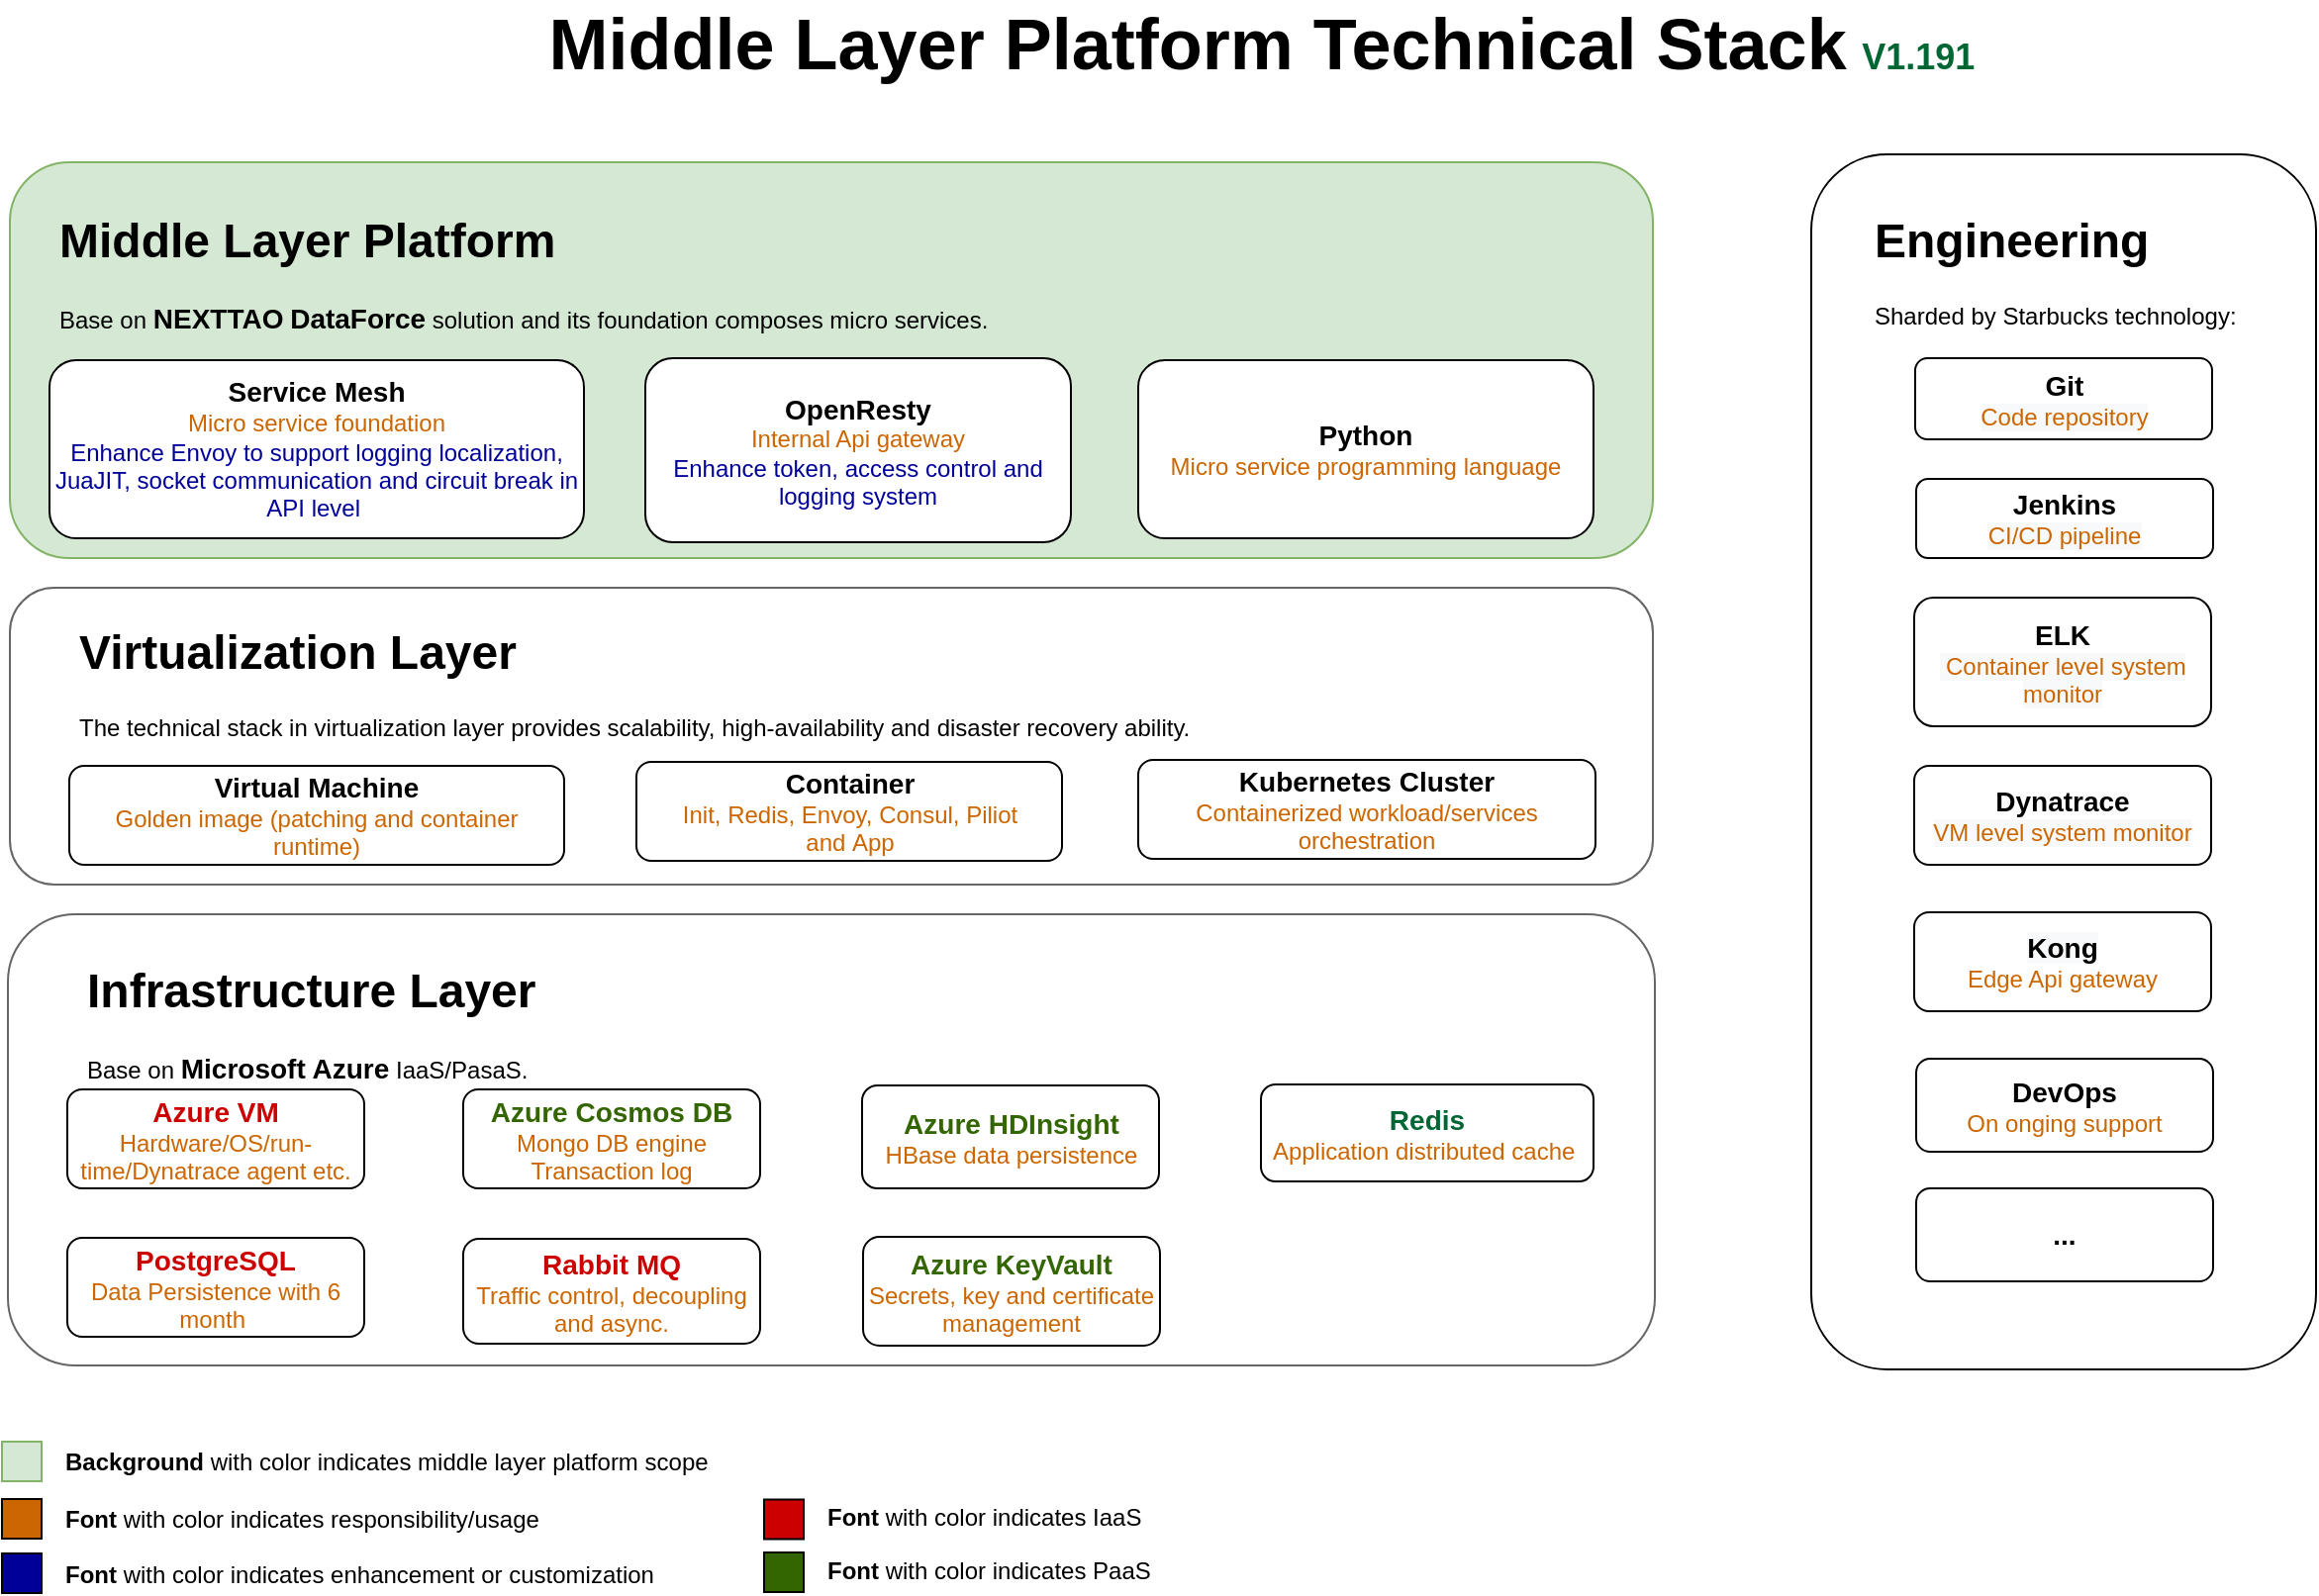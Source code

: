 <mxfile type="github" version="12.4.7" pages="3">
  <diagram id="yn5pNWhVfAMnaeWU7zpd" name="MLP - Technical Stack">
    <mxGraphModel grid="1" shadow="0" math="0" pageHeight="1169" pageWidth="827" pageScale="1" page="1" fold="1" arrows="1" connect="1" tooltips="1" guides="1" gridSize="10" dy="832" dx="1600">
      <root>
        <mxCell id="0"/>
        <mxCell id="1" parent="0"/>
        <mxCell id="L_p5e10sN1Be_Nf8V8Cr-1" value="" parent="1" vertex="1" style="rounded=1;whiteSpace=wrap;html=1;fillColor=#d5e8d4;strokeColor=#82b366;">
          <mxGeometry as="geometry" height="200" width="830" y="180" x="50"/>
        </mxCell>
        <mxCell id="L_p5e10sN1Be_Nf8V8Cr-2" value="&lt;h1&gt;Middle Layer Platform&lt;/h1&gt;&lt;p&gt;Base on &lt;b&gt;&lt;font style=&quot;font-size: 14px&quot;&gt;NEXTTAO&lt;/font&gt;&lt;/b&gt;&amp;nbsp;&lt;b&gt;&lt;font style=&quot;font-size: 14px&quot;&gt;DataForce&lt;/font&gt;&lt;/b&gt; solution and its foundation composes micro services.&amp;nbsp;&lt;/p&gt;" parent="1" vertex="1" style="text;html=1;strokeColor=none;fillColor=none;spacing=5;spacingTop=-20;whiteSpace=wrap;overflow=hidden;rounded=0;">
          <mxGeometry as="geometry" height="80" width="490" y="200" x="70"/>
        </mxCell>
        <mxCell id="L_p5e10sN1Be_Nf8V8Cr-3" value="&lt;span style=&quot;font-size: 14px&quot;&gt;&lt;b&gt;Service Mesh&lt;br&gt;&lt;/b&gt;&lt;/span&gt;&lt;font color=&quot;#cc6600&quot;&gt;Micro service foundation&lt;br&gt;&lt;/font&gt;&lt;font color=&quot;#000099&quot;&gt;Enhance Envoy to support logging localization, JuaJIT, socket communication and circuit break in API level&amp;nbsp;&lt;/font&gt;" parent="1" vertex="1" style="rounded=1;whiteSpace=wrap;html=1;">
          <mxGeometry as="geometry" height="90" width="270" y="280" x="70"/>
        </mxCell>
        <mxCell id="L_p5e10sN1Be_Nf8V8Cr-5" value="&lt;b&gt;&lt;font style=&quot;font-size: 14px&quot;&gt;OpenResty&lt;/font&gt;&lt;/b&gt;&lt;br&gt;&lt;font color=&quot;#cc6600&quot;&gt;Internal Api gateway&lt;/font&gt;&lt;br&gt;&lt;font color=&quot;#000099&quot;&gt;Enhance token, access control and logging system&lt;/font&gt;" parent="1" vertex="1" style="rounded=1;whiteSpace=wrap;html=1;">
          <mxGeometry as="geometry" height="93" width="215" y="279" x="371"/>
        </mxCell>
        <mxCell id="L_p5e10sN1Be_Nf8V8Cr-7" value="" parent="1" vertex="1" style="rounded=1;whiteSpace=wrap;html=1;fillColor=none;">
          <mxGeometry as="geometry" height="614" width="255" y="176" x="960"/>
        </mxCell>
        <mxCell id="L_p5e10sN1Be_Nf8V8Cr-8" value="&lt;h1&gt;Engineering&lt;/h1&gt;&lt;p&gt;Sharded by Starbucks technology:&lt;/p&gt;" parent="1" vertex="1" style="text;html=1;strokeColor=none;fillColor=none;spacing=5;spacingTop=-20;whiteSpace=wrap;overflow=hidden;rounded=0;">
          <mxGeometry as="geometry" height="70" width="200" y="200" x="987"/>
        </mxCell>
        <mxCell id="L_p5e10sN1Be_Nf8V8Cr-9" value="&lt;font style=&quot;font-size: 14px&quot;&gt;&lt;b&gt;ELK&lt;/b&gt;&lt;/font&gt;&lt;br&gt;&lt;span style=&quot;display: inline ; float: none ; background-color: rgb(248 , 249 , 250) ; color: rgb(204 , 102 , 0) ; font-family: &amp;#34;helvetica&amp;#34; ; font-size: 12px ; font-style: normal ; font-variant: normal ; font-weight: 400 ; letter-spacing: normal ; text-align: center ; text-decoration: none ; text-indent: 0px ; text-transform: none ; white-space: normal ; word-spacing: 0px&quot;&gt;&amp;nbsp;Container level system monitor&lt;/span&gt;" parent="1" vertex="1" style="rounded=1;whiteSpace=wrap;html=1;fillColor=none;">
          <mxGeometry as="geometry" height="65" width="150" y="400" x="1012"/>
        </mxCell>
        <mxCell id="L_p5e10sN1Be_Nf8V8Cr-10" value="&lt;font style=&quot;font-size: 14px&quot;&gt;&lt;b&gt;Dynatrace&lt;/b&gt;&lt;/font&gt;&lt;b&gt;&lt;/b&gt;&lt;br&gt;&lt;span style=&quot;display: inline ; float: none ; background-color: rgb(248 , 249 , 250) ; color: rgb(204 , 102 , 0) ; font-family: &amp;#34;helvetica&amp;#34; ; font-size: 12px ; font-style: normal ; font-variant: normal ; font-weight: 400 ; letter-spacing: normal ; text-align: center ; text-decoration: none ; text-indent: 0px ; text-transform: none ; white-space: normal ; word-spacing: 0px&quot;&gt;VM level system monitor&lt;/span&gt;" parent="1" vertex="1" style="rounded=1;whiteSpace=wrap;html=1;fillColor=none;">
          <mxGeometry as="geometry" height="50" width="150" y="485" x="1012"/>
        </mxCell>
        <mxCell id="L_p5e10sN1Be_Nf8V8Cr-11" value="" parent="1" vertex="1" style="rounded=1;whiteSpace=wrap;html=1;fillColor=none;strokeColor=#666666;fontColor=#333333;">
          <mxGeometry as="geometry" height="150" width="830" y="395" x="50"/>
        </mxCell>
        <mxCell id="L_p5e10sN1Be_Nf8V8Cr-12" value="" parent="1" vertex="1" style="rounded=1;whiteSpace=wrap;html=1;fillColor=none;strokeColor=#666666;">
          <mxGeometry as="geometry" height="228" width="832" y="560" x="49"/>
        </mxCell>
        <mxCell id="L_p5e10sN1Be_Nf8V8Cr-13" value="&lt;font style=&quot;font-size: 36px&quot;&gt;Middle Layer Platform Technical&amp;nbsp;Stack&lt;/font&gt;&lt;font&gt;&lt;font style=&quot;font-size: 28px&quot;&gt;&amp;nbsp;&lt;span style=&quot;color: rgb(0 , 102 , 51) ; font-size: 18px&quot;&gt;V&lt;/span&gt;&lt;/font&gt;&lt;font style=&quot;font-size: 18px&quot; color=&quot;#006633&quot;&gt;1.191&lt;/font&gt;&lt;br&gt;&lt;/font&gt;" parent="1" vertex="1" style="text;html=1;strokeColor=none;fillColor=none;align=center;verticalAlign=middle;whiteSpace=wrap;rounded=0;fontStyle=1">
          <mxGeometry as="geometry" height="20" width="955" y="110" x="205"/>
        </mxCell>
        <mxCell id="XpRdO_wsKDuu55zvrnwc-1" value="&lt;h1&gt;Virtualization Layer&lt;/h1&gt;&lt;p&gt;The technical stack in virtualization layer provides&amp;nbsp;scalability, high-availability and disaster recovery ability.&lt;/p&gt;" parent="1" vertex="1" style="text;html=1;strokeColor=none;fillColor=none;spacing=5;spacingTop=-20;whiteSpace=wrap;overflow=hidden;rounded=0;">
          <mxGeometry as="geometry" height="77" width="610" y="408" x="80"/>
        </mxCell>
        <mxCell id="XpRdO_wsKDuu55zvrnwc-2" value="&lt;b&gt;&lt;font style=&quot;font-size: 14px&quot;&gt;Virtual Machine&lt;/font&gt;&lt;/b&gt;&lt;br&gt;&lt;font color=&quot;#cc6600&quot;&gt;Golden image&lt;i style=&quot;font-weight: bold&quot;&gt;&amp;nbsp;&lt;/i&gt;(patching and container runtime)&lt;/font&gt;" parent="1" vertex="1" style="rounded=1;whiteSpace=wrap;html=1;">
          <mxGeometry as="geometry" height="50" width="250" y="485" x="80"/>
        </mxCell>
        <mxCell id="XpRdO_wsKDuu55zvrnwc-3" value="&lt;h1&gt;Infrastructure Layer&lt;/h1&gt;&lt;p&gt;Base on &lt;font style=&quot;font-size: 14px&quot;&gt;&lt;b&gt;Microsoft Azure&lt;/b&gt;&lt;/font&gt; IaaS/PasaS.&lt;/p&gt;" parent="1" vertex="1" style="text;html=1;strokeColor=none;fillColor=none;spacing=5;spacingTop=-20;whiteSpace=wrap;overflow=hidden;rounded=0;">
          <mxGeometry as="geometry" height="68" width="450" y="579" x="84"/>
        </mxCell>
        <mxCell id="XpRdO_wsKDuu55zvrnwc-4" value="&lt;font color=&quot;#cc0000&quot; style=&quot;font-size: 14px&quot;&gt;&lt;b&gt;Azure VM&lt;/b&gt;&lt;/font&gt;&lt;br&gt;&lt;font color=&quot;#cc6600&quot;&gt;Hardware/OS/run-time/Dynatrace agent etc.&lt;/font&gt;" parent="1" vertex="1" style="rounded=1;whiteSpace=wrap;html=1;fillColor=none;">
          <mxGeometry as="geometry" height="50" width="150" y="648.5" x="79"/>
        </mxCell>
        <mxCell id="XpRdO_wsKDuu55zvrnwc-5" value="&lt;font color=&quot;#336600&quot; style=&quot;font-size: 14px&quot;&gt;&lt;b&gt;Azure Cosmos DB&lt;/b&gt;&lt;/font&gt;&lt;br&gt;&lt;font color=&quot;#cc6600&quot;&gt;Mongo DB engine&lt;/font&gt;&lt;br&gt;&lt;font color=&quot;#cc6600&quot;&gt;Transaction log&lt;/font&gt;" parent="1" vertex="1" style="rounded=1;whiteSpace=wrap;html=1;fillColor=none;">
          <mxGeometry as="geometry" height="50" width="150" y="648.5" x="279"/>
        </mxCell>
        <mxCell id="XpRdO_wsKDuu55zvrnwc-6" value="&lt;font color=&quot;#336600&quot; style=&quot;font-size: 14px&quot;&gt;&lt;b&gt;Azure HDInsight&lt;/b&gt;&lt;/font&gt;&lt;br&gt;&lt;font color=&quot;#cc6600&quot;&gt;HBase data persistence&lt;/font&gt;" parent="1" vertex="1" style="rounded=1;whiteSpace=wrap;html=1;fillColor=none;">
          <mxGeometry as="geometry" height="52" width="150" y="646.5" x="480.5"/>
        </mxCell>
        <mxCell id="XpRdO_wsKDuu55zvrnwc-7" value="&lt;b&gt;&lt;font color=&quot;#336600&quot; style=&quot;font-size: 14px&quot;&gt;Azure KeyVault&lt;/font&gt;&lt;/b&gt;&lt;br&gt;&lt;font color=&quot;#cc6600&quot;&gt;Secrets, key and certificate management&lt;/font&gt;" parent="1" vertex="1" style="rounded=1;whiteSpace=wrap;html=1;fillColor=none;">
          <mxGeometry as="geometry" height="55" width="150" y="723" x="481"/>
        </mxCell>
        <mxCell id="TPeiZu6uO6-FCYARMxgd-2" value="&lt;font style=&quot;font-size: 14px&quot;&gt;&lt;b&gt;Container&lt;/b&gt;&lt;/font&gt;&lt;br&gt;&lt;font color=&quot;#cc6600&quot;&gt;Init, Redis,&amp;nbsp;Envoy,&amp;nbsp;&lt;/font&gt;&lt;span style=&quot;color: rgb(204 , 102 , 0)&quot;&gt;Consul, Piliot and&amp;nbsp;&lt;/span&gt;&lt;font color=&quot;#cc6600&quot;&gt;App&lt;/font&gt;" parent="1" vertex="1" style="rounded=1;whiteSpace=wrap;html=1;">
          <mxGeometry as="geometry" height="50" width="215" y="483" x="366.5"/>
        </mxCell>
        <mxCell id="TPeiZu6uO6-FCYARMxgd-3" value="&lt;font style=&quot;font-size: 14px&quot;&gt;&lt;b&gt;&lt;font color=&quot;#006633&quot;&gt;Redis&lt;/font&gt;&lt;br&gt;&lt;/b&gt;&lt;/font&gt;&lt;font color=&quot;#cc6600&quot; face=&quot;helvetica&quot;&gt;Application&amp;nbsp;distributed&amp;nbsp;cache&lt;/font&gt;&amp;nbsp;&lt;b&gt;&lt;/b&gt;" parent="1" vertex="1" style="rounded=1;whiteSpace=wrap;html=1;fillColor=none;">
          <mxGeometry as="geometry" height="49" width="168" y="646" x="682"/>
        </mxCell>
        <mxCell id="TPeiZu6uO6-FCYARMxgd-4" value="&lt;font color=&quot;#cc0000&quot; style=&quot;font-size: 14px&quot;&gt;&lt;b&gt;PostgreSQL&lt;/b&gt;&lt;/font&gt;&lt;br&gt;&lt;span style=&quot;text-align: center ; color: rgb(204 , 102 , 0) ; text-transform: none ; text-indent: 0px ; letter-spacing: normal ; font-family: &amp;#34;helvetica&amp;#34; ; font-size: 12px ; font-variant: normal ; word-spacing: 0px ; display: inline ; white-space: normal ; float: none&quot;&gt;&lt;span style=&quot;display: inline ; float: none ; color: rgb(204 , 102 , 0) ; font-family: &amp;#34;helvetica&amp;#34; ; font-size: 12px ; font-style: normal ; font-variant: normal ; font-weight: 400 ; letter-spacing: normal ; text-align: center ; text-decoration: none ; text-indent: 0px ; text-transform: none ; white-space: normal ; word-spacing: 0px&quot;&gt;Data Persistence with 6 month&amp;nbsp;&lt;/span&gt;&lt;/span&gt;" parent="1" vertex="1" style="rounded=1;whiteSpace=wrap;html=1;fillColor=none;">
          <mxGeometry as="geometry" height="50" width="150" y="723.5" x="79"/>
        </mxCell>
        <mxCell id="TPeiZu6uO6-FCYARMxgd-5" value="&lt;b&gt;&lt;font color=&quot;#cc0000&quot; style=&quot;font-size: 14px&quot;&gt;Rabbit MQ&lt;br&gt;&lt;/font&gt;&lt;/b&gt;&lt;font color=&quot;#cc6600&quot; face=&quot;helvetica&quot;&gt;Traffic control, decoupling and async.&lt;/font&gt;" parent="1" vertex="1" style="rounded=1;whiteSpace=wrap;html=1;fillColor=none;">
          <mxGeometry as="geometry" height="53" width="150" y="724" x="279"/>
        </mxCell>
        <mxCell id="TPeiZu6uO6-FCYARMxgd-6" value="&lt;b&gt;&lt;font style=&quot;font-size: 14px&quot;&gt;Kubernetes Cluster&lt;/font&gt;&lt;/b&gt;&lt;br&gt;&lt;font color=&quot;#cc6600&quot;&gt;Containerized workload/services orchestration&lt;/font&gt;" parent="1" vertex="1" style="rounded=1;whiteSpace=wrap;html=1;">
          <mxGeometry as="geometry" height="50" width="231" y="482" x="620"/>
        </mxCell>
        <mxCell id="TPeiZu6uO6-FCYARMxgd-10" value="&lt;b&gt;&lt;font style=&quot;font-size: 14px&quot;&gt;Python&lt;/font&gt;&lt;/b&gt;&lt;br&gt;&lt;font color=&quot;#cc6600&quot;&gt;Micro service programming language&lt;/font&gt;" parent="1" vertex="1" style="rounded=1;whiteSpace=wrap;html=1;">
          <mxGeometry as="geometry" height="90" width="230" y="280" x="620"/>
        </mxCell>
        <mxCell id="TPeiZu6uO6-FCYARMxgd-15" value="" parent="1" vertex="1" style="rounded=0;whiteSpace=wrap;html=1;fillColor=#CC6600;">
          <mxGeometry as="geometry" height="20" width="20" y="855.5" x="46"/>
        </mxCell>
        <mxCell id="TPeiZu6uO6-FCYARMxgd-16" value="" parent="1" vertex="1" style="rounded=0;whiteSpace=wrap;html=1;fillColor=#000099;">
          <mxGeometry as="geometry" height="20" width="20" y="883" x="46"/>
        </mxCell>
        <mxCell id="TPeiZu6uO6-FCYARMxgd-18" value="&lt;b&gt;Font &lt;/b&gt;with color indicates responsibility/usage" parent="1" vertex="1" style="text;html=1;strokeColor=none;fillColor=none;align=left;verticalAlign=middle;whiteSpace=wrap;rounded=0;">
          <mxGeometry as="geometry" height="20" width="270" y="855.5" x="76"/>
        </mxCell>
        <mxCell id="TPeiZu6uO6-FCYARMxgd-19" value="&lt;b&gt;Font&lt;/b&gt; with color indicates enhancement or customization" parent="1" vertex="1" style="text;html=1;strokeColor=none;fillColor=none;align=left;verticalAlign=middle;whiteSpace=wrap;rounded=0;">
          <mxGeometry as="geometry" height="20" width="305" y="883.5" x="76"/>
        </mxCell>
        <mxCell id="nO3LAVPIE8S7qI5vrqDk-5" value="" parent="1" vertex="1" style="rounded=0;whiteSpace=wrap;html=1;fillColor=#CC0000;">
          <mxGeometry as="geometry" height="20" width="20" y="855.75" x="431"/>
        </mxCell>
        <mxCell id="nO3LAVPIE8S7qI5vrqDk-6" value="&lt;b&gt;Font&lt;/b&gt; with color indicates IaaS" parent="1" vertex="1" style="text;html=1;strokeColor=none;fillColor=none;align=left;verticalAlign=middle;whiteSpace=wrap;rounded=0;">
          <mxGeometry as="geometry" height="20" width="169" y="855.25" x="461"/>
        </mxCell>
        <mxCell id="nO3LAVPIE8S7qI5vrqDk-9" value="" parent="1" vertex="1" style="rounded=0;whiteSpace=wrap;html=1;fillColor=#336600;">
          <mxGeometry as="geometry" height="20" width="20" y="882.5" x="431"/>
        </mxCell>
        <mxCell id="nO3LAVPIE8S7qI5vrqDk-10" value="&lt;b&gt;Font&lt;/b&gt; with color indicates PaaS" parent="1" vertex="1" style="text;html=1;strokeColor=none;fillColor=none;align=left;verticalAlign=middle;whiteSpace=wrap;rounded=0;">
          <mxGeometry as="geometry" height="20" width="305" y="882" x="461"/>
        </mxCell>
        <mxCell id="nO3LAVPIE8S7qI5vrqDk-11" value="&lt;b&gt;&lt;font style=&quot;font-size: 14px&quot;&gt;Git&lt;/font&gt;&lt;/b&gt;&lt;br&gt;&lt;span style=&quot;display: inline ; float: none ; background-color: rgb(248 , 249 , 250) ; color: rgb(204 , 102 , 0) ; font-family: &amp;#34;helvetica&amp;#34; ; font-size: 12px ; font-style: normal ; font-variant: normal ; font-weight: 400 ; letter-spacing: normal ; text-align: center ; text-decoration: none ; text-indent: 0px ; text-transform: none ; white-space: normal ; word-spacing: 0px&quot;&gt;Code repository&lt;/span&gt;" parent="1" vertex="1" style="rounded=1;whiteSpace=wrap;html=1;fillColor=none;">
          <mxGeometry as="geometry" height="41" width="150" y="279" x="1012.5"/>
        </mxCell>
        <mxCell id="nO3LAVPIE8S7qI5vrqDk-12" value="&lt;b&gt;&lt;font style=&quot;font-size: 14px&quot;&gt;Jenkins&lt;/font&gt;&lt;/b&gt;&lt;br&gt;&lt;span style=&quot;display: inline ; float: none ; background-color: rgb(248 , 249 , 250) ; color: rgb(204 , 102 , 0) ; font-family: &amp;#34;helvetica&amp;#34; ; font-size: 12px ; font-style: normal ; font-variant: normal ; font-weight: 400 ; letter-spacing: normal ; text-align: center ; text-decoration: none ; text-indent: 0px ; text-transform: none ; white-space: normal ; word-spacing: 0px&quot;&gt;CI/CD pipeline&lt;/span&gt;" parent="1" vertex="1" style="rounded=1;whiteSpace=wrap;html=1;fillColor=none;">
          <mxGeometry as="geometry" height="40" width="150" y="340" x="1013"/>
        </mxCell>
        <mxCell id="zd5kZjMcYwaHYKNUAhb1-1" value="&lt;span style=&quot;font-size: 14px&quot;&gt;&lt;b&gt;DevOps&lt;/b&gt;&lt;br&gt;&lt;/span&gt;&lt;font color=&quot;#cc6600&quot; face=&quot;helvetica&quot; style=&quot;font-size: 12px&quot;&gt;On onging support&lt;/font&gt;" parent="1" vertex="1" style="rounded=1;whiteSpace=wrap;html=1;fillColor=none;">
          <mxGeometry as="geometry" height="47" width="150" y="633" x="1013"/>
        </mxCell>
        <mxCell id="OdHl_k0M9Qm8LNJqaKVV-2" value="&lt;span style=&quot;display: inline ; float: none ; background-color: rgb(248 , 249 , 250) ; font-style: normal ; font-variant: normal ; letter-spacing: normal ; text-align: center ; text-decoration: none ; text-indent: 0px ; text-transform: none ; white-space: normal ; word-spacing: 0px ; font-size: 14px&quot;&gt;&lt;b&gt;Kong&lt;br&gt;&lt;/b&gt;&lt;/span&gt;&lt;font color=&quot;#cc6600&quot; face=&quot;helvetica&quot;&gt;Edge Api gateway&lt;/font&gt;" parent="1" vertex="1" style="rounded=1;whiteSpace=wrap;html=1;fillColor=none;">
          <mxGeometry as="geometry" height="50" width="150" y="559" x="1012"/>
        </mxCell>
        <mxCell id="OdHl_k0M9Qm8LNJqaKVV-3" value="" parent="1" vertex="1" style="rounded=0;whiteSpace=wrap;html=1;fillColor=#d5e8d4;strokeColor=#82b366;">
          <mxGeometry as="geometry" height="20" width="20" y="826.5" x="46"/>
        </mxCell>
        <mxCell id="OdHl_k0M9Qm8LNJqaKVV-4" value="&lt;b&gt;Background&amp;nbsp;&lt;/b&gt;with color indicates middle layer platform scope" parent="1" vertex="1" style="text;html=1;strokeColor=none;fillColor=none;align=left;verticalAlign=middle;whiteSpace=wrap;rounded=0;">
          <mxGeometry as="geometry" height="20" width="344" y="827" x="76"/>
        </mxCell>
        <mxCell id="UvKzKSf8NDpec65zv5if-1" value="&lt;span style=&quot;font-size: 14px&quot;&gt;&lt;b&gt;...&lt;/b&gt;&lt;/span&gt;" parent="1" vertex="1" style="rounded=1;whiteSpace=wrap;html=1;fillColor=none;">
          <mxGeometry as="geometry" height="47" width="150" y="698.5" x="1013"/>
        </mxCell>
      </root>
    </mxGraphModel>
  </diagram>
  <diagram id="Ov5KaGmn7GFCsjv4Rtxu" name="MLP - DataForce">
    <mxGraphModel grid="1" shadow="0" math="0" pageHeight="1169" pageWidth="827" pageScale="1" page="1" fold="1" arrows="1" connect="1" tooltips="1" guides="1" gridSize="10" dy="-337" dx="3254">
      <root>
        <mxCell id="if6YyVIJnBXPyQxNlynv-0"/>
        <mxCell id="if6YyVIJnBXPyQxNlynv-1" parent="if6YyVIJnBXPyQxNlynv-0"/>
        <mxCell id="if6YyVIJnBXPyQxNlynv-4" value="" parent="if6YyVIJnBXPyQxNlynv-1" vertex="1" style="rounded=1;whiteSpace=wrap;html=1;dashed=1;fillColor=none;">
          <mxGeometry as="geometry" height="560" width="790" y="1390" x="-830"/>
        </mxCell>
        <mxCell id="if6YyVIJnBXPyQxNlynv-3" value="&lt;h1&gt;DataForce&lt;/h1&gt;&lt;p&gt;NEXTTAO unified commerce platform, meets the missing ingredient in successful retail&amp;nbsp;transformations, links to retail new world. It&#39;s flexible expansion with open system interfaces and&amp;nbsp; high computing power and flexibility.&lt;/p&gt;" parent="if6YyVIJnBXPyQxNlynv-1" vertex="1" style="text;html=1;strokeColor=none;fillColor=none;spacing=5;spacingTop=-20;whiteSpace=wrap;overflow=hidden;rounded=0;dashed=1;">
          <mxGeometry as="geometry" height="85" width="620" y="1280" x="-827"/>
        </mxCell>
        <mxCell id="if6YyVIJnBXPyQxNlynv-5" value="" parent="if6YyVIJnBXPyQxNlynv-1" vertex="1" style="rounded=1;whiteSpace=wrap;html=1;dashed=1;fillColor=none;arcSize=16;">
          <mxGeometry as="geometry" height="560" width="470" y="1390"/>
        </mxCell>
        <mxCell id="if6YyVIJnBXPyQxNlynv-6" value="" parent="if6YyVIJnBXPyQxNlynv-1" vertex="1" style="rounded=1;whiteSpace=wrap;html=1;dashed=1;fillColor=none;">
          <mxGeometry as="geometry" height="560" width="160" y="1392" x="530"/>
        </mxCell>
        <mxCell id="if6YyVIJnBXPyQxNlynv-7" value="&lt;h1&gt;Platform&lt;/h1&gt;&lt;p&gt;I&lt;span&gt;ncludes security system, operation, monitoring system and data access mechanism.&lt;/span&gt;&lt;/p&gt;" parent="if6YyVIJnBXPyQxNlynv-1" vertex="1" style="text;html=1;strokeColor=none;fillColor=none;spacing=5;spacingTop=-20;whiteSpace=wrap;overflow=hidden;rounded=0;dashed=1;">
          <mxGeometry as="geometry" height="90" width="400" y="1430" x="-790"/>
        </mxCell>
        <mxCell id="if6YyVIJnBXPyQxNlynv-8" value="&lt;font style=&quot;font-size: 12px&quot;&gt;&lt;b&gt;&lt;font&gt;NXGW&lt;/font&gt;&lt;/b&gt;&lt;/font&gt;&lt;br&gt;Api Gateway&amp;nbsp;&lt;br&gt;&lt;font color=&quot;#cc6600&quot;&gt;接口注册&lt;/font&gt;&lt;br&gt;&lt;font color=&quot;#005700&quot;&gt;访问鉴权&lt;/font&gt;&lt;br&gt;&lt;font color=&quot;#cc6600&quot;&gt;映射转换&lt;/font&gt;&lt;br&gt;&lt;font color=&quot;#cc6600&quot;&gt;参数过滤&lt;/font&gt;&lt;br&gt;&lt;font color=&quot;#cc6600&quot;&gt;签名校验&lt;/font&gt;&lt;br&gt;&lt;font color=&quot;#cc6600&quot;&gt;业务过滤&lt;/font&gt;" parent="if6YyVIJnBXPyQxNlynv-1" vertex="1" style="rounded=1;whiteSpace=wrap;html=1;fillColor=none;">
          <mxGeometry as="geometry" height="150" width="120" y="1540" x="-790"/>
        </mxCell>
        <mxCell id="if6YyVIJnBXPyQxNlynv-9" value="&lt;b&gt;NXSS&lt;/b&gt;&lt;br&gt;Subscription&amp;nbsp;Service&lt;br&gt;&lt;font color=&quot;#cc6600&quot;&gt;Event&amp;nbsp;registration&lt;br&gt;subscription and&amp;nbsp;distribution&lt;br&gt;&lt;/font&gt;" parent="if6YyVIJnBXPyQxNlynv-1" vertex="1" style="rounded=1;whiteSpace=wrap;html=1;fillColor=none;">
          <mxGeometry as="geometry" height="150" width="120" y="1540" x="-650"/>
        </mxCell>
        <mxCell id="if6YyVIJnBXPyQxNlynv-12" value="&lt;b&gt;NXMS(To be)&lt;br&gt;&lt;/b&gt;&lt;font color=&quot;#cc6600&quot;&gt;Message&amp;nbsp;Service&lt;/font&gt;&lt;br&gt;&lt;font color=&quot;#cc6600&quot;&gt;消息管理&lt;br&gt;队列管理&lt;br&gt;消息跟踪&lt;/font&gt;" parent="if6YyVIJnBXPyQxNlynv-1" vertex="1" style="rounded=1;whiteSpace=wrap;html=1;fillColor=none;">
          <mxGeometry as="geometry" height="150" width="120" y="1540" x="-350"/>
        </mxCell>
        <mxCell id="if6YyVIJnBXPyQxNlynv-14" value="&lt;b&gt;NXMC/UI&lt;/b&gt;&lt;br&gt;&lt;font color=&quot;#cc6600&quot;&gt;Management&amp;nbsp;&lt;br&gt;Console&lt;/font&gt;" parent="if6YyVIJnBXPyQxNlynv-1" vertex="1" style="rounded=1;whiteSpace=wrap;html=1;fillColor=none;">
          <mxGeometry as="geometry" height="150" width="120" y="1730" x="-790"/>
        </mxCell>
        <mxCell id="if6YyVIJnBXPyQxNlynv-15" value="&lt;b&gt;NXIP&lt;/b&gt;&lt;br&gt;&lt;font color=&quot;#cc6600&quot;&gt;Interface Publisher&lt;/font&gt;&lt;br&gt;&lt;font color=&quot;#cc6600&quot;&gt;Convert python function to Api&lt;/font&gt;" parent="if6YyVIJnBXPyQxNlynv-1" vertex="1" style="rounded=1;whiteSpace=wrap;html=1;fillColor=none;">
          <mxGeometry as="geometry" height="150" width="120" y="1730" x="-650"/>
        </mxCell>
        <mxCell id="if6YyVIJnBXPyQxNlynv-16" value="&lt;b&gt;NXWF&lt;br&gt;&lt;/b&gt;&lt;font color=&quot;#cc6600&quot;&gt;Workflow&lt;/font&gt;" parent="if6YyVIJnBXPyQxNlynv-1" vertex="1" style="rounded=1;whiteSpace=wrap;html=1;fillColor=none;">
          <mxGeometry as="geometry" height="150" width="120" y="1730" x="-500"/>
        </mxCell>
        <mxCell id="if6YyVIJnBXPyQxNlynv-17" value="&lt;b&gt;NXSF&lt;/b&gt;&lt;br&gt;&lt;font color=&quot;#cc6600&quot;&gt;Service Framework&lt;/font&gt;" parent="if6YyVIJnBXPyQxNlynv-1" vertex="1" style="rounded=1;whiteSpace=wrap;html=1;fillColor=none;">
          <mxGeometry as="geometry" height="150" width="120" y="1730" x="-350"/>
        </mxCell>
        <mxCell id="if6YyVIJnBXPyQxNlynv-18" value="&lt;h1&gt;Data&lt;/h1&gt;&lt;p&gt;Focuses on accessing data from Non-RDS/RDS, cache with high performance and reliability.&lt;/p&gt;" parent="if6YyVIJnBXPyQxNlynv-1" vertex="1" style="text;html=1;strokeColor=none;fillColor=none;spacing=5;spacingTop=-20;whiteSpace=wrap;overflow=hidden;rounded=0;dashed=1;">
          <mxGeometry as="geometry" height="110" width="290" y="1430" x="30"/>
        </mxCell>
        <mxCell id="if6YyVIJnBXPyQxNlynv-20" value="&lt;b&gt;NXDA&lt;/b&gt;&lt;br&gt;&lt;font color=&quot;#cc6600&quot;&gt;Data&amp;nbsp;Adapter&lt;/font&gt;" parent="if6YyVIJnBXPyQxNlynv-1" vertex="1" style="rounded=1;whiteSpace=wrap;html=1;fillColor=none;">
          <mxGeometry as="geometry" height="150" width="120" y="1542" x="25"/>
        </mxCell>
        <mxCell id="if6YyVIJnBXPyQxNlynv-21" value="&lt;b&gt;NXOP&lt;/b&gt;&lt;br&gt;&lt;font color=&quot;#cc6600&quot;&gt;Object&amp;nbsp;Pipe&lt;/font&gt;" parent="if6YyVIJnBXPyQxNlynv-1" vertex="1" style="rounded=1;whiteSpace=wrap;html=1;fillColor=none;">
          <mxGeometry as="geometry" height="150" width="120" y="1542" x="175"/>
        </mxCell>
        <mxCell id="if6YyVIJnBXPyQxNlynv-22" value="&lt;b&gt;NXSC&lt;br&gt;&lt;/b&gt;&lt;font color=&quot;#cc6600&quot;&gt;Super Cache&lt;/font&gt;" parent="if6YyVIJnBXPyQxNlynv-1" vertex="1" style="rounded=1;whiteSpace=wrap;html=1;fillColor=none;">
          <mxGeometry as="geometry" height="150" width="120" y="1730" x="30"/>
        </mxCell>
        <mxCell id="if6YyVIJnBXPyQxNlynv-23" value="&lt;b&gt;NXDW&lt;/b&gt;&lt;br&gt;&lt;font color=&quot;#cc6600&quot;&gt;Data Weave&lt;/font&gt;r" parent="if6YyVIJnBXPyQxNlynv-1" vertex="1" style="rounded=1;whiteSpace=wrap;html=1;fillColor=none;">
          <mxGeometry as="geometry" height="150" width="120" y="1730" x="180"/>
        </mxCell>
        <mxCell id="if6YyVIJnBXPyQxNlynv-24" value="&lt;b&gt;NXDU&lt;/b&gt;&lt;br&gt;&lt;font color=&quot;#cc6600&quot;&gt;Data Universe&lt;/font&gt;" parent="if6YyVIJnBXPyQxNlynv-1" vertex="1" style="rounded=1;whiteSpace=wrap;html=1;fillColor=none;">
          <mxGeometry as="geometry" height="150" width="120" y="1540" x="330"/>
        </mxCell>
        <mxCell id="if6YyVIJnBXPyQxNlynv-25" value="&lt;h1&gt;Business&lt;/h1&gt;&lt;p&gt;Responsible for the business logic.&lt;/p&gt;" parent="if6YyVIJnBXPyQxNlynv-1" vertex="1" style="text;html=1;strokeColor=none;fillColor=none;spacing=5;spacingTop=-20;whiteSpace=wrap;overflow=hidden;rounded=0;dashed=1;">
          <mxGeometry as="geometry" height="90" width="140" y="1432" x="550"/>
        </mxCell>
        <mxCell id="if6YyVIJnBXPyQxNlynv-26" value="&lt;b&gt;Business Center 1&lt;/b&gt;" parent="if6YyVIJnBXPyQxNlynv-1" vertex="1" style="rounded=1;whiteSpace=wrap;html=1;fillColor=none;">
          <mxGeometry as="geometry" height="100" width="120" y="1542" x="550"/>
        </mxCell>
        <mxCell id="9A_JHllT9gJcdTWUzOgi-0" value="" parent="if6YyVIJnBXPyQxNlynv-1" vertex="1" style="rounded=0;whiteSpace=wrap;html=1;fillColor=#fad9d5;strokeColor=#ae4132;">
          <mxGeometry as="geometry" height="20" width="20" y="1980" x="-827"/>
        </mxCell>
        <mxCell id="9A_JHllT9gJcdTWUzOgi-1" value="&lt;b&gt;Manage service hosted with MNode type&lt;/b&gt;" parent="if6YyVIJnBXPyQxNlynv-1" vertex="1" style="text;html=1;strokeColor=none;fillColor=none;align=left;verticalAlign=middle;whiteSpace=wrap;rounded=0;">
          <mxGeometry as="geometry" height="20" width="237" y="1980" x="-797"/>
        </mxCell>
        <mxCell id="V0yXFhvIlvDSQKaOBjGe-0" value="" parent="if6YyVIJnBXPyQxNlynv-1" vertex="1" style="rounded=0;whiteSpace=wrap;html=1;fillColor=none;">
          <mxGeometry as="geometry" height="20" width="20" y="2041" x="-520"/>
        </mxCell>
        <mxCell id="V0yXFhvIlvDSQKaOBjGe-1" value="&lt;b&gt;Currently unused&amp;nbsp;ability&lt;/b&gt;" parent="if6YyVIJnBXPyQxNlynv-1" vertex="1" style="text;html=1;strokeColor=none;fillColor=none;align=left;verticalAlign=middle;whiteSpace=wrap;rounded=0;">
          <mxGeometry as="geometry" height="20" width="140" y="2041" x="-490"/>
        </mxCell>
        <mxCell id="V0yXFhvIlvDSQKaOBjGe-2" value="" parent="if6YyVIJnBXPyQxNlynv-1" vertex="1" style="rounded=0;whiteSpace=wrap;html=1;fillColor=#e51400;strokeColor=#B20000;fontColor=#ffffff;">
          <mxGeometry as="geometry" height="20" width="20" y="2040" x="-827"/>
        </mxCell>
        <mxCell id="V0yXFhvIlvDSQKaOBjGe-3" value="&lt;b&gt;Python&lt;/b&gt;" parent="if6YyVIJnBXPyQxNlynv-1" vertex="1" style="text;html=1;strokeColor=none;fillColor=none;align=left;verticalAlign=middle;whiteSpace=wrap;rounded=0;">
          <mxGeometry as="geometry" height="20" width="48.6" y="2040" x="-795.6"/>
        </mxCell>
        <mxCell id="m5pqhvJofG99Qe47nL18-1" value="" parent="if6YyVIJnBXPyQxNlynv-1" vertex="1" style="rounded=0;whiteSpace=wrap;html=1;fillColor=#b0e3e6;strokeColor=#0e8088;">
          <mxGeometry as="geometry" height="20" width="20" y="2010" x="-827"/>
        </mxCell>
        <mxCell id="m5pqhvJofG99Qe47nL18-2" value="&lt;b&gt;Business service hosted with BNode type&lt;/b&gt;" parent="if6YyVIJnBXPyQxNlynv-1" vertex="1" style="text;html=1;strokeColor=none;fillColor=none;align=left;verticalAlign=middle;whiteSpace=wrap;rounded=0;">
          <mxGeometry as="geometry" height="20" width="257" y="2010" x="-797"/>
        </mxCell>
        <mxCell id="m5pqhvJofG99Qe47nL18-3" value="&lt;b&gt;NXUSER&lt;/b&gt;&lt;br&gt;&lt;font color=&quot;#cc6600&quot;&gt;User&amp;nbsp;Administration&lt;/font&gt;" parent="if6YyVIJnBXPyQxNlynv-1" vertex="1" style="rounded=1;whiteSpace=wrap;html=1;fillColor=none;">
          <mxGeometry as="geometry" height="150" width="120" y="1540" x="-500"/>
        </mxCell>
        <mxCell id="51VnEOf2Idlvy1vggyJ_-0" value="&lt;font style=&quot;font-size: 14px&quot;&gt;星巴克业务中台使用了DataForce 的哪些能力；已使用的能力中是否存在客制化（对比于NEXTTAO DataForce 主版本）； NEXTTAO DataForce 主版本迭代升级的新功能是否会更新到星巴克业务中台？如是简述其以何方式？&lt;/font&gt;" parent="if6YyVIJnBXPyQxNlynv-1" vertex="1" style="text;html=1;fontColor=#CC0000;whiteSpace=wrap;">
          <mxGeometry as="geometry" height="40" width="660" y="1312" x="-206"/>
        </mxCell>
        <mxCell id="ese2sCzp8fI4CoZTe01m-0" value="&lt;font style=&quot;font-size: 14px&quot;&gt;说明NXUser&lt;br&gt;如何完成对服务的管理和用户分发&lt;/font&gt;" parent="if6YyVIJnBXPyQxNlynv-1" vertex="1" style="text;html=1;fontColor=#CC0000;">
          <mxGeometry as="geometry" height="40" width="210" y="1250" x="-206"/>
        </mxCell>
        <mxCell id="eIIQ0RRfiUBurfVntxKB-0" value="" parent="if6YyVIJnBXPyQxNlynv-1" vertex="1" style="rounded=0;whiteSpace=wrap;html=1;fillColor=#b0e3e6;strokeColor=#0e8088;">
          <mxGeometry as="geometry" height="10" width="10" y="1622" x="560"/>
        </mxCell>
        <mxCell id="eIIQ0RRfiUBurfVntxKB-2" value="" parent="if6YyVIJnBXPyQxNlynv-1" vertex="1" style="rounded=0;whiteSpace=wrap;html=1;fillColor=#e51400;strokeColor=#B20000;fontColor=#ffffff;">
          <mxGeometry as="geometry" height="10" width="10" y="1667" x="40"/>
        </mxCell>
        <mxCell id="eIIQ0RRfiUBurfVntxKB-3" value="" parent="if6YyVIJnBXPyQxNlynv-1" vertex="1" style="rounded=0;whiteSpace=wrap;html=1;fillColor=#e51400;strokeColor=#B20000;fontColor=#ffffff;">
          <mxGeometry as="geometry" height="10" width="10" y="1667" x="190"/>
        </mxCell>
        <mxCell id="eIIQ0RRfiUBurfVntxKB-5" value="" parent="if6YyVIJnBXPyQxNlynv-1" vertex="1" style="rounded=0;whiteSpace=wrap;html=1;fillColor=#e51400;strokeColor=#B20000;fontColor=#ffffff;">
          <mxGeometry as="geometry" height="10" width="10" y="1860" x="40"/>
        </mxCell>
        <mxCell id="eIIQ0RRfiUBurfVntxKB-6" value="" parent="if6YyVIJnBXPyQxNlynv-1" vertex="1" style="rounded=0;whiteSpace=wrap;html=1;fillColor=#e51400;strokeColor=#B20000;fontColor=#ffffff;">
          <mxGeometry as="geometry" height="10" width="10" y="1860" x="190"/>
        </mxCell>
        <mxCell id="eIIQ0RRfiUBurfVntxKB-8" value="" parent="if6YyVIJnBXPyQxNlynv-1" vertex="1" style="rounded=0;whiteSpace=wrap;html=1;fillColor=#e51400;strokeColor=#B20000;fontColor=#ffffff;">
          <mxGeometry as="geometry" height="10" width="10" y="1670" x="340"/>
        </mxCell>
        <mxCell id="PQIO-3y3hudW6bUpLpLU-3" value="&lt;span style=&quot;display: inline ; float: none ; background-color: rgb(248 , 249 , 250) ; color: rgb(0 , 0 , 0) ; font-family: &amp;#34;helvetica&amp;#34; ; font-size: 12px ; font-style: normal ; font-variant: normal ; font-weight: 700 ; letter-spacing: normal ; text-align: center ; text-decoration: none ; text-indent: 0px ; text-transform: none ; white-space: normal ; word-spacing: 0px&quot;&gt;Business&amp;nbsp;&lt;/span&gt;&lt;b&gt; Center 2&lt;/b&gt;" parent="if6YyVIJnBXPyQxNlynv-1" vertex="1" style="rounded=1;whiteSpace=wrap;html=1;fillColor=none;">
          <mxGeometry as="geometry" height="100" width="120" y="1662" x="550"/>
        </mxCell>
        <mxCell id="PQIO-3y3hudW6bUpLpLU-4" value="" parent="if6YyVIJnBXPyQxNlynv-1" vertex="1" style="rounded=0;whiteSpace=wrap;html=1;fillColor=#b0e3e6;strokeColor=#0e8088;">
          <mxGeometry as="geometry" height="10" width="10" y="1742" x="560"/>
        </mxCell>
        <mxCell id="PQIO-3y3hudW6bUpLpLU-5" value="&lt;b&gt;...&lt;br&gt;&lt;/b&gt;&lt;span style=&quot;display: inline ; float: none ; background-color: rgb(248 , 249 , 250) ; color: rgb(0 , 0 , 0) ; font-family: &amp;#34;helvetica&amp;#34; ; font-size: 12px ; font-style: normal ; font-variant: normal ; font-weight: 700 ; letter-spacing: normal ; text-align: center ; text-decoration: none ; text-indent: 0px ; text-transform: none ; white-space: normal ; word-spacing: 0px&quot;&gt;Business&amp;nbsp;&lt;/span&gt;&lt;b&gt; Center N&lt;/b&gt;" parent="if6YyVIJnBXPyQxNlynv-1" vertex="1" style="rounded=1;whiteSpace=wrap;html=1;fillColor=none;">
          <mxGeometry as="geometry" height="100" width="120" y="1782" x="550"/>
        </mxCell>
        <mxCell id="PQIO-3y3hudW6bUpLpLU-6" value="" parent="if6YyVIJnBXPyQxNlynv-1" vertex="1" style="rounded=0;whiteSpace=wrap;html=1;fillColor=#b0e3e6;strokeColor=#0e8088;">
          <mxGeometry as="geometry" height="10" width="10" y="1862" x="560"/>
        </mxCell>
        <mxCell id="PQIO-3y3hudW6bUpLpLU-7" value="" parent="if6YyVIJnBXPyQxNlynv-1" vertex="1" style="rounded=0;whiteSpace=wrap;html=1;fillColor=#e51400;strokeColor=#B20000;fontColor=#ffffff;">
          <mxGeometry as="geometry" height="10" width="10" y="1622" x="580"/>
        </mxCell>
        <mxCell id="PQIO-3y3hudW6bUpLpLU-8" value="" parent="if6YyVIJnBXPyQxNlynv-1" vertex="1" style="rounded=0;whiteSpace=wrap;html=1;fillColor=#e51400;strokeColor=#B20000;fontColor=#ffffff;">
          <mxGeometry as="geometry" height="10" width="10" y="1741" x="580"/>
        </mxCell>
        <mxCell id="PQIO-3y3hudW6bUpLpLU-9" value="" parent="if6YyVIJnBXPyQxNlynv-1" vertex="1" style="rounded=0;whiteSpace=wrap;html=1;fillColor=#e51400;strokeColor=#B20000;fontColor=#ffffff;">
          <mxGeometry as="geometry" height="10" width="10" y="1862" x="580"/>
        </mxCell>
        <mxCell id="9DTVmsYhx-NUPEADTKaE-3" value="" parent="if6YyVIJnBXPyQxNlynv-1" vertex="1" style="rounded=0;whiteSpace=wrap;html=1;fillColor=none;strokeColor=#000000;">
          <mxGeometry as="geometry" height="10" width="10" y="1860" x="-490"/>
        </mxCell>
        <mxCell id="9DTVmsYhx-NUPEADTKaE-4" value="" parent="if6YyVIJnBXPyQxNlynv-1" vertex="1" style="rounded=0;whiteSpace=wrap;html=1;fillColor=#fad9d5;strokeColor=#ae4132;">
          <mxGeometry as="geometry" height="10" width="10" y="1667" x="-780"/>
        </mxCell>
        <mxCell id="9DTVmsYhx-NUPEADTKaE-6" value="" parent="if6YyVIJnBXPyQxNlynv-1" vertex="1" style="rounded=0;whiteSpace=wrap;html=1;fillColor=#fad9d5;strokeColor=#ae4132;">
          <mxGeometry as="geometry" height="10" width="10" y="1667.4" x="-490"/>
        </mxCell>
        <mxCell id="9DTVmsYhx-NUPEADTKaE-7" value="" parent="if6YyVIJnBXPyQxNlynv-1" vertex="1" style="rounded=0;whiteSpace=wrap;html=1;fillColor=#fad9d5;strokeColor=#ae4132;">
          <mxGeometry as="geometry" height="10" width="10" y="1667.4" x="-640"/>
        </mxCell>
        <mxCell id="9DTVmsYhx-NUPEADTKaE-10" value="" parent="if6YyVIJnBXPyQxNlynv-1" vertex="1" style="rounded=0;whiteSpace=wrap;html=1;fillColor=#fad9d5;strokeColor=#ae4132;">
          <mxGeometry as="geometry" height="10" width="10" y="1860" x="-780"/>
        </mxCell>
        <mxCell id="9DTVmsYhx-NUPEADTKaE-12" value="" parent="if6YyVIJnBXPyQxNlynv-1" vertex="1" style="rounded=0;whiteSpace=wrap;html=1;fillColor=#fad7ac;strokeColor=#b46504;">
          <mxGeometry as="geometry" height="20" width="20" y="1980" x="-520"/>
        </mxCell>
        <mxCell id="9DTVmsYhx-NUPEADTKaE-14" value="&lt;b&gt;Customize module&lt;/b&gt;" parent="if6YyVIJnBXPyQxNlynv-1" vertex="1" style="text;html=1;strokeColor=none;fillColor=none;align=left;verticalAlign=middle;whiteSpace=wrap;rounded=0;">
          <mxGeometry as="geometry" height="20" width="208.6" y="1980" x="-488.6"/>
        </mxCell>
        <mxCell id="9DTVmsYhx-NUPEADTKaE-15" value="" parent="if6YyVIJnBXPyQxNlynv-1" vertex="1" style="rounded=0;whiteSpace=wrap;html=1;fillColor=#fad7ac;strokeColor=#b46504;">
          <mxGeometry as="geometry" height="10" width="10" y="1860" x="-340"/>
        </mxCell>
        <mxCell id="9DTVmsYhx-NUPEADTKaE-16" value="" parent="if6YyVIJnBXPyQxNlynv-1" vertex="1" style="rounded=0;whiteSpace=wrap;html=1;fillColor=#fad7ac;strokeColor=#b46504;">
          <mxGeometry as="geometry" height="10" width="10" y="1650" x="-780"/>
        </mxCell>
        <mxCell id="9DTVmsYhx-NUPEADTKaE-18" value="" parent="if6YyVIJnBXPyQxNlynv-1" vertex="1" style="rounded=0;whiteSpace=wrap;html=1;fillColor=#e51400;strokeColor=#B20000;fontColor=#ffffff;">
          <mxGeometry as="geometry" height="10" width="10" y="1667" x="-341.4"/>
        </mxCell>
        <mxCell id="9DTVmsYhx-NUPEADTKaE-19" value="" parent="if6YyVIJnBXPyQxNlynv-1" vertex="1" style="rounded=0;whiteSpace=wrap;html=1;fillColor=#e51400;strokeColor=#B20000;fontColor=#ffffff;">
          <mxGeometry as="geometry" height="10" width="10" y="1860" x="-640"/>
        </mxCell>
        <mxCell id="jILci8pnGEforQqxy8rW-0" value="" parent="if6YyVIJnBXPyQxNlynv-1" vertex="1" style="rounded=0;whiteSpace=wrap;html=1;fillColor=#005700;strokeColor=#005700;fontColor=#ffffff;">
          <mxGeometry as="geometry" height="10" width="10" y="1667.4" x="-620"/>
        </mxCell>
        <mxCell id="jILci8pnGEforQqxy8rW-1" value="" parent="if6YyVIJnBXPyQxNlynv-1" vertex="1" style="rounded=0;whiteSpace=wrap;html=1;fillColor=#e51400;strokeColor=#B20000;fontColor=#ffffff;">
          <mxGeometry as="geometry" height="10" width="10" y="1667" x="-470"/>
        </mxCell>
        <mxCell id="jILci8pnGEforQqxy8rW-2" value="" parent="if6YyVIJnBXPyQxNlynv-1" vertex="1" style="rounded=0;whiteSpace=wrap;html=1;fillColor=#e51400;strokeColor=#B20000;fontColor=#ffffff;">
          <mxGeometry as="geometry" height="10" width="10" y="1860" x="-760"/>
        </mxCell>
        <mxCell id="72LLLYNdLgbvDFKiSaO9-0" value="" parent="if6YyVIJnBXPyQxNlynv-1" vertex="1" style="rounded=0;whiteSpace=wrap;html=1;fillColor=#6d8764;strokeColor=#3A5431;fontColor=#ffffff;">
          <mxGeometry as="geometry" height="20" width="20" y="2010" x="-520"/>
        </mxCell>
        <mxCell id="72LLLYNdLgbvDFKiSaO9-1" value="&lt;b&gt;Generic capacity&lt;/b&gt;" parent="if6YyVIJnBXPyQxNlynv-1" vertex="1" style="text;html=1;strokeColor=none;fillColor=none;align=left;verticalAlign=middle;whiteSpace=wrap;rounded=0;">
          <mxGeometry as="geometry" height="20" width="108.6" y="2010" x="-488.6"/>
        </mxCell>
        <mxCell id="YNYmWMoCwBbiiMCSosUK-0" value="&lt;b&gt;NXPK&lt;br&gt;&lt;/b&gt;&lt;font color=&quot;#cc6600&quot;&gt;Python development package kit&lt;/font&gt;" parent="if6YyVIJnBXPyQxNlynv-1" vertex="1" style="rounded=1;whiteSpace=wrap;html=1;fillColor=none;">
          <mxGeometry as="geometry" height="150" width="120" y="1730" x="-200"/>
        </mxCell>
        <mxCell id="YNYmWMoCwBbiiMCSosUK-1" value="" parent="if6YyVIJnBXPyQxNlynv-1" vertex="1" style="rounded=0;whiteSpace=wrap;html=1;fillColor=#e51400;strokeColor=#B20000;fontColor=#ffffff;">
          <mxGeometry as="geometry" height="10" width="10" y="1857" x="-192.4"/>
        </mxCell>
        <mxCell id="LIgFq5CLVjqOGqP4yM6l-0" value="" parent="if6YyVIJnBXPyQxNlynv-1" vertex="1" style="rounded=0;whiteSpace=wrap;html=1;fillColor=none;strokeColor=#000000;">
          <mxGeometry as="geometry" height="10" width="10" y="1857" x="-170"/>
        </mxCell>
        <mxCell id="r1-AywkJffbjUskdVEsl-4" value="" parent="if6YyVIJnBXPyQxNlynv-1" vertex="1" style="rounded=0;whiteSpace=wrap;html=1;fillColor=#CC6600;">
          <mxGeometry as="geometry" height="20" width="20" y="1980" x="-300"/>
        </mxCell>
        <mxCell id="r1-AywkJffbjUskdVEsl-5" value="&lt;b&gt;Font &lt;/b&gt;with color indicates responsibility/usage" parent="if6YyVIJnBXPyQxNlynv-1" vertex="1" style="text;html=1;strokeColor=none;fillColor=none;align=left;verticalAlign=middle;whiteSpace=wrap;rounded=0;">
          <mxGeometry as="geometry" height="20" width="270" y="1980" x="-270"/>
        </mxCell>
        <mxCell id="2oVnirTneVVRS7G1r95K-0" value="&lt;font style=&quot;font-size: 14px&quot;&gt;8. 当前的业务服务是以DataForce 插件的形式交付？说明插件之外的代码(重合部分)没有进行模块化封装的原因；&lt;/font&gt;" parent="if6YyVIJnBXPyQxNlynv-1" vertex="1" style="text;html=1;fontColor=#CC0000;whiteSpace=wrap;">
          <mxGeometry as="geometry" height="50" width="420" y="1382" x="-1226"/>
        </mxCell>
        <mxCell id="5xzyXLR6x9Otp3iRNKdM-0" value="" parent="if6YyVIJnBXPyQxNlynv-1" vertex="1" style="rounded=0;whiteSpace=wrap;html=1;fillColor=#005700;strokeColor=#005700;fontColor=#ffffff;">
          <mxGeometry as="geometry" height="10" width="10" y="1632" x="-780"/>
        </mxCell>
        <mxCell id="5xzyXLR6x9Otp3iRNKdM-1" value="" parent="if6YyVIJnBXPyQxNlynv-1" vertex="1" style="rounded=0;whiteSpace=wrap;html=1;fillColor=#005700;strokeColor=#005700;fontColor=#ffffff;">
          <mxGeometry as="geometry" height="10" width="10" y="1666" x="-450"/>
        </mxCell>
        <mxCell id="5xzyXLR6x9Otp3iRNKdM-2" value="" parent="if6YyVIJnBXPyQxNlynv-1" vertex="1" style="rounded=0;whiteSpace=wrap;html=1;fillColor=#005700;strokeColor=#005700;fontColor=#ffffff;">
          <mxGeometry as="geometry" height="10" width="10" y="1860" x="-740"/>
        </mxCell>
      </root>
    </mxGraphModel>
  </diagram>
  <diagram id="Tut4Ts_Ti7s6YpCFAIqK" name="MLP - Service Mesh">
    <mxGraphModel grid="1" shadow="0" math="0" pageHeight="1169" pageWidth="827" pageScale="1" page="1" fold="1" arrows="1" connect="1" tooltips="1" guides="1" gridSize="10" dy="832" dx="4908">
      <root>
        <mxCell id="v-42FwTyYBXh3zRywSzZ-0"/>
        <mxCell id="v-42FwTyYBXh3zRywSzZ-1" parent="v-42FwTyYBXh3zRywSzZ-0"/>
        <mxCell id="5IuD1MmCg2x2xrxmYW2d-82" value="c" parent="v-42FwTyYBXh3zRywSzZ-1" vertex="1" style="rounded=1;whiteSpace=wrap;html=1;dashed=1;fillColor=none;">
          <mxGeometry as="geometry" height="1090" width="2720" y="1080" x="-2344"/>
        </mxCell>
        <mxCell id="59g927ZVyO9MHCEvNIHn-4" value="" parent="v-42FwTyYBXh3zRywSzZ-1" vertex="1" style="rounded=1;whiteSpace=wrap;html=1;fillColor=none;strokeColor=#0000FF;fontColor=#333333;glass=0;">
          <mxGeometry as="geometry" height="250" width="315" y="1336" x="-785"/>
        </mxCell>
        <mxCell id="5IuD1MmCg2x2xrxmYW2d-14" value="" parent="v-42FwTyYBXh3zRywSzZ-1" vertex="1" style="rounded=1;whiteSpace=wrap;html=1;fillColor=#dae8fc;strokeColor=#6c8ebf;dashed=1;strokeWidth=3;opacity=25;">
          <mxGeometry as="geometry" height="400" width="390" y="1210" x="-160"/>
        </mxCell>
        <mxCell id="5IuD1MmCg2x2xrxmYW2d-78" value="" parent="v-42FwTyYBXh3zRywSzZ-1" vertex="1" style="rounded=1;whiteSpace=wrap;html=1;fillColor=none;strokeColor=#0000FF;fontColor=#333333;">
          <mxGeometry as="geometry" height="150" width="310" y="1430" x="-120"/>
        </mxCell>
        <mxCell id="5IuD1MmCg2x2xrxmYW2d-76" value="" parent="v-42FwTyYBXh3zRywSzZ-1" vertex="1" style="rounded=1;whiteSpace=wrap;html=1;dashed=1;fillColor=#d5e8d4;strokeColor=#82b366;strokeWidth=3;opacity=30;">
          <mxGeometry as="geometry" height="900" width="1930" y="1210" x="-2315"/>
        </mxCell>
        <mxCell id="5IuD1MmCg2x2xrxmYW2d-70" value="" parent="v-42FwTyYBXh3zRywSzZ-1" vertex="1" style="rounded=1;whiteSpace=wrap;html=1;dashed=1;fillColor=none;">
          <mxGeometry as="geometry" height="360" width="1830" y="1685" x="-2270"/>
        </mxCell>
        <mxCell id="5IuD1MmCg2x2xrxmYW2d-31" value="" parent="v-42FwTyYBXh3zRywSzZ-1" style="endArrow=openThin;html=1;strokeWidth=6;strokeColor=#7EA6E0;exitX=0.75;exitY=1;exitDx=0;exitDy=0;endFill=0;" edge="1">
          <mxGeometry as="geometry" height="50" width="50" relative="1">
            <mxPoint as="sourcePoint" y="1558" x="-1645"/>
            <mxPoint as="targetPoint" y="1658" x="-1645"/>
          </mxGeometry>
        </mxCell>
        <mxCell id="KkwRUlRW4DE2ayYE_gJz-0" value="" parent="v-42FwTyYBXh3zRywSzZ-1" vertex="1" style="rounded=1;whiteSpace=wrap;html=1;dashed=1;fillColor=none;">
          <mxGeometry as="geometry" height="360" width="2540" y="1270" x="-2270"/>
        </mxCell>
        <mxCell id="fuctZNiU73Y8-EYFF_BW-0" value="" parent="v-42FwTyYBXh3zRywSzZ-1" vertex="1" style="rounded=1;whiteSpace=wrap;html=1;fillColor=none;strokeColor=#0000FF;fontColor=#333333;">
          <mxGeometry as="geometry" height="250" width="315" y="1339.42" x="-2225"/>
        </mxCell>
        <mxCell id="fuctZNiU73Y8-EYFF_BW-1" value="&lt;h1&gt;&lt;font style=&quot;font-size: 18px&quot;&gt;Manage Node&lt;/font&gt;&lt;/h1&gt;" parent="v-42FwTyYBXh3zRywSzZ-1" vertex="1" style="text;html=1;strokeColor=none;fillColor=none;spacing=5;spacingTop=-20;whiteSpace=wrap;overflow=hidden;rounded=0;">
          <mxGeometry as="geometry" height="40" width="180" y="1359.42" x="-2190"/>
        </mxCell>
        <mxCell id="fuctZNiU73Y8-EYFF_BW-11" value="&lt;span style=&quot;font-size: 14px&quot;&gt;&lt;b&gt;Side&amp;nbsp;Car&lt;/b&gt;&lt;/span&gt;" parent="v-42FwTyYBXh3zRywSzZ-1" vertex="1" style="rounded=1;whiteSpace=wrap;html=1;fillColor=#b1ddf0;strokeColor=#10739e;">
          <mxGeometry as="geometry" height="60" width="250" y="1500" x="-2192.5"/>
        </mxCell>
        <mxCell id="fuctZNiU73Y8-EYFF_BW-12" value="&lt;b&gt;&lt;font style=&quot;font-size: 24px&quot;&gt;NXGW&lt;/font&gt;&lt;/b&gt;" parent="v-42FwTyYBXh3zRywSzZ-1" vertex="1" style="rounded=1;whiteSpace=wrap;html=1;fillColor=none;">
          <mxGeometry as="geometry" height="60" width="250" y="1440" x="-2192.5"/>
        </mxCell>
        <mxCell id="KkwRUlRW4DE2ayYE_gJz-2" value="&lt;h1&gt;Kubernetes Cluster&amp;nbsp;&lt;/h1&gt;&lt;p&gt;Lorem ipsum dolor sit amet, consectetur adipisicing elit, sed do eiusmod tempor incididunt ut labore et dolore magna aliqua.&lt;/p&gt;" parent="v-42FwTyYBXh3zRywSzZ-1" vertex="1" style="text;html=1;strokeColor=none;fillColor=none;spacing=5;spacingTop=-20;whiteSpace=wrap;overflow=hidden;rounded=0;dashed=1;">
          <mxGeometry as="geometry" height="81.17" width="480" y="1100" x="-2250"/>
        </mxCell>
        <mxCell id="ch0fWfmAGI5jqCRs4cM0-0" value="&lt;div&gt;&lt;span&gt;&lt;font style=&quot;font-size: 14px&quot;&gt;1. 制化的Service mesh 采用的基础框架以及版本，以什么样思想为指导解决何种问题 （问题可能是来自于星巴克环境要求，亦可能源于比开源版本更好应对某种问题等）？&lt;/font&gt;&lt;/span&gt;&lt;span style=&quot;font-size: medium&quot;&gt;解决此类问题的实现方案是否引入其他/潜在的问题？&lt;/span&gt;&lt;/div&gt;" parent="v-42FwTyYBXh3zRywSzZ-1" vertex="1" style="text;html=1;fontColor=#CC0000;align=left;verticalAlign=middle;whiteSpace=wrap;">
          <mxGeometry as="geometry" height="60" width="500" y="890" x="-2338.6"/>
        </mxCell>
        <mxCell id="ch0fWfmAGI5jqCRs4cM0-3" value="&lt;font style=&quot;font-size: 14px&quot;&gt;3. OpenResty 中以插件形式扩展了哪些功能以及必要性说明；OpenResty&lt;br&gt;是否和其他节点存在依赖关系如有请阐述依赖类型；客制化功能是否适用于当前最新版本（1.15）&lt;span lang=&quot;EN-US&quot; style=&quot;font-size: 10.5pt ; font-family: &amp;#34;calibri&amp;#34; , sans-serif ; color: #1f497d&quot;&gt;OpenResty&lt;/span&gt;&lt;span style=&quot;font-size: 10.5pt ; font-family: &amp;#34;微软雅黑&amp;#34; , sans-serif ; color: #1f497d&quot;&gt;必要性请围绕&lt;/span&gt;&lt;span lang=&quot;EN-US&quot; style=&quot;font-size: 10.5pt ; font-family: &amp;#34;calibri&amp;#34; , sans-serif ; color: #1f497d&quot;&gt;Azure Internal Kong &lt;/span&gt;&lt;span style=&quot;font-size: 10.5pt ; font-family: &amp;#34;微软雅黑&amp;#34; , sans-serif ; color: #1f497d&quot;&gt;说明&lt;/span&gt;；&lt;/font&gt;" parent="v-42FwTyYBXh3zRywSzZ-1" vertex="1" style="text;html=1;fontColor=#CC0000;whiteSpace=wrap;">
          <mxGeometry as="geometry" height="80" width="550" y="960" x="-2338.6"/>
        </mxCell>
        <mxCell id="ch0fWfmAGI5jqCRs4cM0-5" value="&lt;font style=&quot;font-size: 14px&quot;&gt;5.&amp;nbsp; &amp;nbsp; &amp;nbsp;&lt;/font&gt;&lt;span style=&quot;font-family: , sans-serif ; color: rgb(31 , 73 , 125)&quot;&gt;介绍对于拉起的&lt;/span&gt;&lt;span lang=&quot;EN-US&quot; style=&quot;font-family: &amp;#34;calibri&amp;#34; , sans-serif ; color: rgb(31 , 73 , 125)&quot;&gt;Consul &lt;/span&gt;&lt;span style=&quot;font-family: , sans-serif ; color: rgb(31 , 73 , 125)&quot;&gt;容器起到什么作用&lt;/span&gt;&lt;p class=&quot;MsoNormal&quot;&gt;&lt;span lang=&quot;EN-US&quot; style=&quot;font-family: &amp;#34;calibri&amp;#34; , sans-serif ; color: #1f497d&quot;&gt;&lt;/span&gt;&lt;/p&gt;" parent="v-42FwTyYBXh3zRywSzZ-1" vertex="1" style="text;html=1;fontColor=#CC0000;whiteSpace=wrap;">
          <mxGeometry as="geometry" height="36" width="590" y="1024" x="-2338.6"/>
        </mxCell>
        <mxCell id="rbOIbCXiGMu_ZCWFEF7j-0" value="" parent="v-42FwTyYBXh3zRywSzZ-1" vertex="1" style="rounded=1;whiteSpace=wrap;html=1;fillColor=#b1ddf0;strokeColor=#10739e;">
          <mxGeometry as="geometry" height="390.46" width="290" y="1210" x="-2800"/>
        </mxCell>
        <mxCell id="rbOIbCXiGMu_ZCWFEF7j-1" value="&lt;h1&gt;Side&amp;nbsp;Car&lt;/h1&gt;&lt;p&gt;Lorem ipsum dolor sit amet, consectetur adipisicing elit, sed do eiusmod tempor incididunt ut labore et dolore magna aliqua.&lt;/p&gt;" parent="v-42FwTyYBXh3zRywSzZ-1" vertex="1" style="text;html=1;strokeColor=none;fillColor=none;spacing=5;spacingTop=-20;whiteSpace=wrap;overflow=hidden;rounded=0;">
          <mxGeometry as="geometry" height="110" width="190" y="1240" x="-2780"/>
        </mxCell>
        <mxCell id="rbOIbCXiGMu_ZCWFEF7j-2" value="&lt;span style=&quot;font-size: 14px&quot;&gt;&lt;b&gt;Init Container&lt;/b&gt;&lt;br&gt;&lt;font color=&quot;#cc6600&quot;&gt;Use shell to init iptalbes&lt;/font&gt;&lt;br&gt;&lt;/span&gt;" parent="v-42FwTyYBXh3zRywSzZ-1" vertex="1" style="rounded=1;whiteSpace=wrap;html=1;">
          <mxGeometry as="geometry" height="50" width="250" y="1370.23" x="-2780"/>
        </mxCell>
        <mxCell id="rbOIbCXiGMu_ZCWFEF7j-3" value="&lt;span style=&quot;font-size: 14px&quot;&gt;&lt;b&gt;Redis&lt;br&gt;用于support 当前 Enovy&lt;br&gt;&lt;/b&gt;&lt;/span&gt;" parent="v-42FwTyYBXh3zRywSzZ-1" vertex="1" style="rounded=1;whiteSpace=wrap;html=1;">
          <mxGeometry as="geometry" height="50" width="250" y="1440.23" x="-2780"/>
        </mxCell>
        <mxCell id="rbOIbCXiGMu_ZCWFEF7j-4" value="&lt;span style=&quot;font-size: 14px&quot;&gt;&lt;b&gt;Custom Envoy&lt;br&gt;&lt;/b&gt;&lt;/span&gt;" parent="v-42FwTyYBXh3zRywSzZ-1" vertex="1" style="rounded=1;whiteSpace=wrap;html=1;">
          <mxGeometry as="geometry" height="50" width="250" y="1510.23" x="-2780"/>
        </mxCell>
        <mxCell id="5IuD1MmCg2x2xrxmYW2d-15" value="&lt;h1&gt;&lt;font color=&quot;#3399ff&quot; style=&quot;font-size: 26px&quot;&gt;Control Plane&lt;/font&gt;&lt;/h1&gt;" parent="v-42FwTyYBXh3zRywSzZ-1" vertex="1" style="text;html=1;strokeColor=none;fillColor=none;spacing=5;spacingTop=-20;whiteSpace=wrap;overflow=hidden;rounded=0;">
          <mxGeometry as="geometry" height="40" width="180" y="1275" x="-130"/>
        </mxCell>
        <mxCell id="5IuD1MmCg2x2xrxmYW2d-18" value="" parent="v-42FwTyYBXh3zRywSzZ-1" vertex="1" style="rounded=1;whiteSpace=wrap;html=1;fillColor=none;strokeColor=#0000FF;fontColor=#333333;">
          <mxGeometry as="geometry" height="260" width="315" y="1720" x="-2225"/>
        </mxCell>
        <mxCell id="5IuD1MmCg2x2xrxmYW2d-19" value="&lt;h1&gt;Business Node&lt;/h1&gt;" parent="v-42FwTyYBXh3zRywSzZ-1" vertex="1" style="text;html=1;strokeColor=none;fillColor=none;spacing=5;spacingTop=-20;whiteSpace=wrap;overflow=hidden;rounded=0;">
          <mxGeometry as="geometry" height="40" width="210" y="1920" x="-2190"/>
        </mxCell>
        <mxCell id="5IuD1MmCg2x2xrxmYW2d-20" value="&lt;span style=&quot;font-size: 14px&quot;&gt;&lt;b&gt;Side&amp;nbsp;Car&lt;/b&gt;&lt;/span&gt;" parent="v-42FwTyYBXh3zRywSzZ-1" vertex="1" style="rounded=1;whiteSpace=wrap;html=1;fillColor=#b1ddf0;strokeColor=#10739e;">
          <mxGeometry as="geometry" height="60" width="250" y="1752.47" x="-2190"/>
        </mxCell>
        <mxCell id="5IuD1MmCg2x2xrxmYW2d-21" value="&lt;span style=&quot;font-size: 14px&quot;&gt;&lt;b&gt;Business Service 1&lt;/b&gt;&lt;/span&gt;" parent="v-42FwTyYBXh3zRywSzZ-1" vertex="1" style="rounded=1;whiteSpace=wrap;html=1;fillColor=none;">
          <mxGeometry as="geometry" height="57.53" width="250" y="1812.47" x="-2190"/>
        </mxCell>
        <mxCell id="5IuD1MmCg2x2xrxmYW2d-22" value="&lt;b&gt;&lt;font style=&quot;font-size: 14px&quot;&gt;Dynatrace&lt;/font&gt;&lt;/b&gt;" parent="v-42FwTyYBXh3zRywSzZ-1" vertex="1" style="rounded=1;whiteSpace=wrap;html=1;fillColor=none;">
          <mxGeometry as="geometry" height="40" width="310" y="720" x="85"/>
        </mxCell>
        <mxCell id="5IuD1MmCg2x2xrxmYW2d-25" value="" parent="v-42FwTyYBXh3zRywSzZ-1" style="endArrow=open;html=1;strokeWidth=6;strokeColor=#7EA6E0;exitX=0.75;exitY=1;exitDx=0;exitDy=0;endFill=0;" edge="1" source="fuctZNiU73Y8-EYFF_BW-11">
          <mxGeometry as="geometry" height="50" width="50" relative="1">
            <mxPoint as="sourcePoint" y="1630" x="-2100"/>
            <mxPoint as="targetPoint" y="1660" x="-2005"/>
          </mxGeometry>
        </mxCell>
        <mxCell id="5IuD1MmCg2x2xrxmYW2d-26" value="" parent="v-42FwTyYBXh3zRywSzZ-1" style="endArrow=openThin;html=1;strokeWidth=6;strokeColor=#7EA6E0;exitX=0.25;exitY=0;exitDx=0;exitDy=0;endFill=0;" edge="1" source="5IuD1MmCg2x2xrxmYW2d-20">
          <mxGeometry as="geometry" height="50" width="50" relative="1">
            <mxPoint as="sourcePoint" y="1570.0" x="-1995"/>
            <mxPoint as="targetPoint" y="1660" x="-2127"/>
          </mxGeometry>
        </mxCell>
        <mxCell id="5IuD1MmCg2x2xrxmYW2d-27" value="" parent="v-42FwTyYBXh3zRywSzZ-1" vertex="1" style="rounded=1;whiteSpace=wrap;html=1;fillColor=none;strokeColor=#0000FF;fontColor=#333333;">
          <mxGeometry as="geometry" height="250" width="315" y="1339.42" x="-1865"/>
        </mxCell>
        <mxCell id="5IuD1MmCg2x2xrxmYW2d-28" value="&lt;h1&gt;Manage Node&lt;/h1&gt;" parent="v-42FwTyYBXh3zRywSzZ-1" vertex="1" style="text;html=1;strokeColor=none;fillColor=none;spacing=5;spacingTop=-20;whiteSpace=wrap;overflow=hidden;rounded=0;">
          <mxGeometry as="geometry" height="40" width="180" y="1359.42" x="-1830"/>
        </mxCell>
        <mxCell id="5IuD1MmCg2x2xrxmYW2d-29" value="&lt;span style=&quot;font-size: 14px&quot;&gt;&lt;b&gt;Side&amp;nbsp;Car&lt;/b&gt;&lt;/span&gt;" parent="v-42FwTyYBXh3zRywSzZ-1" vertex="1" style="rounded=1;whiteSpace=wrap;html=1;fillColor=#b1ddf0;strokeColor=#10739e;">
          <mxGeometry as="geometry" height="60" width="250" y="1500" x="-1832.5"/>
        </mxCell>
        <mxCell id="5IuD1MmCg2x2xrxmYW2d-30" value="&lt;span style=&quot;font-size: 14px&quot;&gt;&lt;b&gt;NXSS&lt;/b&gt;&lt;/span&gt;" parent="v-42FwTyYBXh3zRywSzZ-1" vertex="1" style="rounded=1;whiteSpace=wrap;html=1;fillColor=none;">
          <mxGeometry as="geometry" height="60" width="250" y="1440" x="-1832.5"/>
        </mxCell>
        <mxCell id="5IuD1MmCg2x2xrxmYW2d-37" value="" parent="v-42FwTyYBXh3zRywSzZ-1" style="endArrow=openThin;html=1;strokeWidth=6;strokeColor=#7EA6E0;exitX=0.75;exitY=1;exitDx=0;exitDy=0;endFill=0;" edge="1">
          <mxGeometry as="geometry" height="50" width="50" relative="1">
            <mxPoint as="sourcePoint" y="1558" x="-1280"/>
            <mxPoint as="targetPoint" y="1658" x="-1280"/>
          </mxGeometry>
        </mxCell>
        <mxCell id="5IuD1MmCg2x2xrxmYW2d-38" value="" parent="v-42FwTyYBXh3zRywSzZ-1" vertex="1" style="rounded=1;whiteSpace=wrap;html=1;fillColor=none;strokeColor=#0000FF;fontColor=#333333;">
          <mxGeometry as="geometry" height="250" width="315" y="1339.42" x="-1500"/>
        </mxCell>
        <mxCell id="5IuD1MmCg2x2xrxmYW2d-39" value="&lt;h1&gt;Manage Node&lt;/h1&gt;" parent="v-42FwTyYBXh3zRywSzZ-1" vertex="1" style="text;html=1;strokeColor=none;fillColor=none;spacing=5;spacingTop=-20;whiteSpace=wrap;overflow=hidden;rounded=0;">
          <mxGeometry as="geometry" height="40" width="180" y="1359.42" x="-1465"/>
        </mxCell>
        <mxCell id="5IuD1MmCg2x2xrxmYW2d-40" value="&lt;span style=&quot;font-size: 14px&quot;&gt;&lt;b&gt;Side&amp;nbsp;Car&lt;/b&gt;&lt;/span&gt;" parent="v-42FwTyYBXh3zRywSzZ-1" vertex="1" style="rounded=1;whiteSpace=wrap;html=1;fillColor=#b1ddf0;strokeColor=#10739e;">
          <mxGeometry as="geometry" height="60" width="250" y="1500" x="-1467.5"/>
        </mxCell>
        <mxCell id="5IuD1MmCg2x2xrxmYW2d-41" value="&lt;span style=&quot;font-size: 14px&quot;&gt;&lt;b&gt;NXUSER&lt;/b&gt;&lt;/span&gt;" parent="v-42FwTyYBXh3zRywSzZ-1" vertex="1" style="rounded=1;whiteSpace=wrap;html=1;fillColor=none;">
          <mxGeometry as="geometry" height="60" width="250" y="1440" x="-1467.5"/>
        </mxCell>
        <mxCell id="5IuD1MmCg2x2xrxmYW2d-42" value="" parent="v-42FwTyYBXh3zRywSzZ-1" style="endArrow=openThin;html=1;strokeWidth=6;strokeColor=#7EA6E0;exitX=0.75;exitY=1;exitDx=0;exitDy=0;endFill=0;" edge="1">
          <mxGeometry as="geometry" height="50" width="50" relative="1">
            <mxPoint as="sourcePoint" y="1555.12" x="-924"/>
            <mxPoint as="targetPoint" y="1655.12" x="-924"/>
          </mxGeometry>
        </mxCell>
        <mxCell id="5IuD1MmCg2x2xrxmYW2d-43" value="" parent="v-42FwTyYBXh3zRywSzZ-1" vertex="1" style="rounded=1;whiteSpace=wrap;html=1;fillColor=none;strokeColor=#0000FF;fontColor=#333333;">
          <mxGeometry as="geometry" height="250" width="315" y="1338.54" x="-1144"/>
        </mxCell>
        <mxCell id="5IuD1MmCg2x2xrxmYW2d-44" value="&lt;h1&gt;Manage Node&lt;/h1&gt;" parent="v-42FwTyYBXh3zRywSzZ-1" vertex="1" style="text;html=1;strokeColor=none;fillColor=none;spacing=5;spacingTop=-20;whiteSpace=wrap;overflow=hidden;rounded=0;">
          <mxGeometry as="geometry" height="40" width="180" y="1354.54" x="-1109"/>
        </mxCell>
        <mxCell id="5IuD1MmCg2x2xrxmYW2d-45" value="&lt;span style=&quot;font-size: 14px&quot;&gt;&lt;b&gt;Side&amp;nbsp;Car&lt;/b&gt;&lt;/span&gt;" parent="v-42FwTyYBXh3zRywSzZ-1" vertex="1" style="rounded=1;whiteSpace=wrap;html=1;fillColor=#b1ddf0;strokeColor=#10739e;">
          <mxGeometry as="geometry" height="60" width="250" y="1499.12" x="-1111.5"/>
        </mxCell>
        <mxCell id="5IuD1MmCg2x2xrxmYW2d-46" value="&lt;span style=&quot;font-size: 14px&quot;&gt;&lt;b&gt;NXMC&lt;/b&gt;&lt;/span&gt;" parent="v-42FwTyYBXh3zRywSzZ-1" vertex="1" style="rounded=1;whiteSpace=wrap;html=1;fillColor=none;">
          <mxGeometry as="geometry" height="60" width="250" y="1440" x="-1111.5"/>
        </mxCell>
        <mxCell id="5IuD1MmCg2x2xrxmYW2d-47" value="" parent="v-42FwTyYBXh3zRywSzZ-1" vertex="1" style="rounded=1;whiteSpace=wrap;html=1;fillColor=none;strokeColor=#0000FF;fontColor=#333333;">
          <mxGeometry as="geometry" height="260" width="315" y="1720" x="-1865"/>
        </mxCell>
        <mxCell id="5IuD1MmCg2x2xrxmYW2d-48" value="&lt;h1&gt;Business Node&lt;/h1&gt;" parent="v-42FwTyYBXh3zRywSzZ-1" vertex="1" style="text;html=1;strokeColor=none;fillColor=none;spacing=5;spacingTop=-20;whiteSpace=wrap;overflow=hidden;rounded=0;">
          <mxGeometry as="geometry" height="40" width="210" y="1920" x="-1830"/>
        </mxCell>
        <mxCell id="5IuD1MmCg2x2xrxmYW2d-49" value="&lt;span style=&quot;font-size: 14px&quot;&gt;&lt;b&gt;Side&amp;nbsp;Car&lt;/b&gt;&lt;/span&gt;" parent="v-42FwTyYBXh3zRywSzZ-1" vertex="1" style="rounded=1;whiteSpace=wrap;html=1;fillColor=#b1ddf0;strokeColor=#10739e;">
          <mxGeometry as="geometry" height="60" width="250" y="1752.47" x="-1830"/>
        </mxCell>
        <mxCell id="5IuD1MmCg2x2xrxmYW2d-50" value="&lt;span style=&quot;font-size: 14px&quot;&gt;&lt;b&gt;Business Service 2&lt;/b&gt;&lt;/span&gt;" parent="v-42FwTyYBXh3zRywSzZ-1" vertex="1" style="rounded=1;whiteSpace=wrap;html=1;fillColor=none;">
          <mxGeometry as="geometry" height="57.53" width="250" y="1812.47" x="-1830"/>
        </mxCell>
        <mxCell id="5IuD1MmCg2x2xrxmYW2d-52" value="" parent="v-42FwTyYBXh3zRywSzZ-1" vertex="1" style="rounded=1;whiteSpace=wrap;html=1;fillColor=none;strokeColor=#0000FF;fontColor=#333333;">
          <mxGeometry as="geometry" height="260" width="315" y="1720" x="-1497"/>
        </mxCell>
        <mxCell id="5IuD1MmCg2x2xrxmYW2d-53" value="&lt;h1&gt;Business Node&lt;/h1&gt;" parent="v-42FwTyYBXh3zRywSzZ-1" vertex="1" style="text;html=1;strokeColor=none;fillColor=none;spacing=5;spacingTop=-20;whiteSpace=wrap;overflow=hidden;rounded=0;">
          <mxGeometry as="geometry" height="40" width="210" y="1920" x="-1462"/>
        </mxCell>
        <mxCell id="5IuD1MmCg2x2xrxmYW2d-54" value="&lt;span style=&quot;font-size: 14px&quot;&gt;&lt;b&gt;Side&amp;nbsp;Car&lt;/b&gt;&lt;/span&gt;" parent="v-42FwTyYBXh3zRywSzZ-1" vertex="1" style="rounded=1;whiteSpace=wrap;html=1;fillColor=#b1ddf0;strokeColor=#10739e;">
          <mxGeometry as="geometry" height="60" width="250" y="1752.47" x="-1463"/>
        </mxCell>
        <mxCell id="5IuD1MmCg2x2xrxmYW2d-55" value="&lt;span style=&quot;font-size: 14px&quot;&gt;&lt;b&gt;...&lt;/b&gt;&lt;/span&gt;" parent="v-42FwTyYBXh3zRywSzZ-1" vertex="1" style="rounded=1;whiteSpace=wrap;html=1;fillColor=none;">
          <mxGeometry as="geometry" height="57.53" width="250" y="1812.47" x="-1464.5"/>
        </mxCell>
        <mxCell id="5IuD1MmCg2x2xrxmYW2d-56" value="" parent="v-42FwTyYBXh3zRywSzZ-1" style="endArrow=openThin;html=1;strokeWidth=6;strokeColor=#7EA6E0;exitX=0.25;exitY=0;exitDx=0;exitDy=0;endFill=0;" edge="1" source="5IuD1MmCg2x2xrxmYW2d-54">
          <mxGeometry as="geometry" height="50" width="50" relative="1">
            <mxPoint as="sourcePoint" y="1570.0" x="-1267"/>
            <mxPoint as="targetPoint" y="1660" x="-1399"/>
          </mxGeometry>
        </mxCell>
        <mxCell id="5IuD1MmCg2x2xrxmYW2d-57" value="" parent="v-42FwTyYBXh3zRywSzZ-1" vertex="1" style="rounded=1;whiteSpace=wrap;html=1;fillColor=none;strokeColor=#0000FF;fontColor=#333333;">
          <mxGeometry as="geometry" height="260" width="315" y="1720" x="-1144"/>
        </mxCell>
        <mxCell id="5IuD1MmCg2x2xrxmYW2d-58" value="&lt;h1&gt;Business Node&lt;/h1&gt;" parent="v-42FwTyYBXh3zRywSzZ-1" vertex="1" style="text;html=1;strokeColor=none;fillColor=none;spacing=5;spacingTop=-20;whiteSpace=wrap;overflow=hidden;rounded=0;">
          <mxGeometry as="geometry" height="40" width="210" y="1920" x="-1109"/>
        </mxCell>
        <mxCell id="5IuD1MmCg2x2xrxmYW2d-59" value="&lt;span style=&quot;font-size: 14px&quot;&gt;&lt;b&gt;Side&amp;nbsp;Car&lt;/b&gt;&lt;/span&gt;" parent="v-42FwTyYBXh3zRywSzZ-1" vertex="1" style="rounded=1;whiteSpace=wrap;html=1;fillColor=#b1ddf0;strokeColor=#10739e;">
          <mxGeometry as="geometry" height="60" width="250" y="1752.47" x="-1109"/>
        </mxCell>
        <mxCell id="5IuD1MmCg2x2xrxmYW2d-60" value="&lt;span style=&quot;font-size: 14px&quot;&gt;&lt;b&gt;Business Service 3&lt;/b&gt;&lt;/span&gt;" parent="v-42FwTyYBXh3zRywSzZ-1" vertex="1" style="rounded=1;whiteSpace=wrap;html=1;fillColor=none;">
          <mxGeometry as="geometry" height="57.53" width="250" y="1812.47" x="-1109"/>
        </mxCell>
        <mxCell id="5IuD1MmCg2x2xrxmYW2d-61" value="" parent="v-42FwTyYBXh3zRywSzZ-1" style="endArrow=openThin;html=1;strokeWidth=6;strokeColor=#7EA6E0;exitX=0.25;exitY=0;exitDx=0;exitDy=0;endFill=0;" edge="1" source="5IuD1MmCg2x2xrxmYW2d-59">
          <mxGeometry as="geometry" height="50" width="50" relative="1">
            <mxPoint as="sourcePoint" y="1570.0" x="-914"/>
            <mxPoint as="targetPoint" y="1660" x="-1046"/>
          </mxGeometry>
        </mxCell>
        <mxCell id="5IuD1MmCg2x2xrxmYW2d-62" value="" parent="v-42FwTyYBXh3zRywSzZ-1" style="endArrow=openThin;html=1;strokeWidth=6;strokeColor=#005700;exitX=1;exitY=0.5;exitDx=0;exitDy=0;entryX=0;entryY=0.5;entryDx=0;entryDy=0;dashed=1;startArrow=openThin;startFill=0;endFill=0;" edge="1" source="fuctZNiU73Y8-EYFF_BW-11" target="5IuD1MmCg2x2xrxmYW2d-29">
          <mxGeometry as="geometry" height="50" width="50" relative="1">
            <mxPoint as="sourcePoint" y="1570" x="-1995"/>
            <mxPoint as="targetPoint" y="1670" x="-1995"/>
          </mxGeometry>
        </mxCell>
        <mxCell id="5IuD1MmCg2x2xrxmYW2d-63" value="" parent="v-42FwTyYBXh3zRywSzZ-1" style="endArrow=openThin;html=1;strokeWidth=6;strokeColor=#005700;entryX=0;entryY=0.5;entryDx=0;entryDy=0;dashed=1;startArrow=openThin;startFill=0;endFill=0;" edge="1" target="5IuD1MmCg2x2xrxmYW2d-49">
          <mxGeometry as="geometry" height="50" width="50" relative="1">
            <mxPoint as="sourcePoint" y="1530" x="-1940"/>
            <mxPoint as="targetPoint" y="1555" x="-1822.5"/>
          </mxGeometry>
        </mxCell>
        <mxCell id="5IuD1MmCg2x2xrxmYW2d-64" value="" parent="v-42FwTyYBXh3zRywSzZ-1" style="endArrow=openThin;html=1;strokeWidth=6;strokeColor=#005700;exitX=1;exitY=0.5;exitDx=0;exitDy=0;dashed=1;startArrow=openThin;startFill=0;endFill=0;" edge="1" source="5IuD1MmCg2x2xrxmYW2d-49">
          <mxGeometry as="geometry" height="50" width="50" relative="1">
            <mxPoint as="sourcePoint" y="1700" x="-1572"/>
            <mxPoint as="targetPoint" y="1540" x="-1467"/>
          </mxGeometry>
        </mxCell>
        <mxCell id="5IuD1MmCg2x2xrxmYW2d-65" value="" parent="v-42FwTyYBXh3zRywSzZ-1" style="endArrow=openThin;html=1;strokeWidth=6;strokeColor=#005700;exitX=1;exitY=0.5;exitDx=0;exitDy=0;entryX=0;entryY=0.5;entryDx=0;entryDy=0;dashed=1;startArrow=openThin;startFill=0;endFill=0;" edge="1" source="5IuD1MmCg2x2xrxmYW2d-49" target="5IuD1MmCg2x2xrxmYW2d-54">
          <mxGeometry as="geometry" height="50" width="50" relative="1">
            <mxPoint as="sourcePoint" y="1560" x="-1912.5"/>
            <mxPoint as="targetPoint" y="1560" x="-1802.5"/>
          </mxGeometry>
        </mxCell>
        <mxCell id="5IuD1MmCg2x2xrxmYW2d-66" value="" parent="v-42FwTyYBXh3zRywSzZ-1" style="endArrow=openThin;html=1;strokeWidth=6;strokeColor=#005700;exitX=1;exitY=0.5;exitDx=0;exitDy=0;entryX=0;entryY=0.5;entryDx=0;entryDy=0;dashed=1;startArrow=openThin;startFill=0;endFill=0;" edge="1" source="5IuD1MmCg2x2xrxmYW2d-40" target="5IuD1MmCg2x2xrxmYW2d-45">
          <mxGeometry as="geometry" height="50" width="50" relative="1">
            <mxPoint as="sourcePoint" y="1570" x="-1902.5"/>
            <mxPoint as="targetPoint" y="1570" x="-1792.5"/>
          </mxGeometry>
        </mxCell>
        <mxCell id="5IuD1MmCg2x2xrxmYW2d-67" value="" parent="v-42FwTyYBXh3zRywSzZ-1" style="endArrow=openThin;html=1;strokeWidth=6;strokeColor=#005700;entryX=0;entryY=0.5;entryDx=0;entryDy=0;dashed=1;startArrow=openThin;startFill=0;endFill=0;" edge="1" target="5IuD1MmCg2x2xrxmYW2d-59">
          <mxGeometry as="geometry" height="50" width="50" relative="1">
            <mxPoint as="sourcePoint" y="1530" x="-1220"/>
            <mxPoint as="targetPoint" y="1539.12" x="-1101.5"/>
          </mxGeometry>
        </mxCell>
        <mxCell id="5IuD1MmCg2x2xrxmYW2d-68" value="" parent="v-42FwTyYBXh3zRywSzZ-1" style="endArrow=openThin;html=1;strokeWidth=6;strokeColor=#005700;exitX=1;exitY=0.5;exitDx=0;exitDy=0;entryX=0;entryY=0.5;entryDx=0;entryDy=0;dashed=1;startArrow=openThin;startFill=0;endFill=0;" edge="1" source="5IuD1MmCg2x2xrxmYW2d-54" target="5IuD1MmCg2x2xrxmYW2d-45">
          <mxGeometry as="geometry" height="50" width="50" relative="1">
            <mxPoint as="sourcePoint" y="1550" x="-1197.5"/>
            <mxPoint as="targetPoint" y="1549.12" x="-1091.5"/>
          </mxGeometry>
        </mxCell>
        <mxCell id="5IuD1MmCg2x2xrxmYW2d-69" value="" parent="v-42FwTyYBXh3zRywSzZ-1" style="endArrow=openThin;html=1;strokeWidth=6;strokeColor=#005700;entryX=0;entryY=0.5;entryDx=0;entryDy=0;dashed=1;exitX=1;exitY=0.5;exitDx=0;exitDy=0;startArrow=openThin;startFill=0;endFill=0;" edge="1" source="5IuD1MmCg2x2xrxmYW2d-54" target="5IuD1MmCg2x2xrxmYW2d-59">
          <mxGeometry as="geometry" height="50" width="50" relative="1">
            <mxPoint as="sourcePoint" y="1780" x="-1210"/>
            <mxPoint as="targetPoint" y="1559.12" x="-1081.5"/>
          </mxGeometry>
        </mxCell>
        <mxCell id="5IuD1MmCg2x2xrxmYW2d-71" value="" parent="v-42FwTyYBXh3zRywSzZ-1" style="endArrow=openThin;html=1;strokeWidth=6;strokeColor=#7EA6E0;exitX=0.25;exitY=0;exitDx=0;exitDy=0;endFill=0;" edge="1" source="5IuD1MmCg2x2xrxmYW2d-49">
          <mxGeometry as="geometry" height="50" width="50" relative="1">
            <mxPoint as="sourcePoint" y="1752.47" x="-1767.5"/>
            <mxPoint as="targetPoint" y="1660" x="-1767"/>
          </mxGeometry>
        </mxCell>
        <mxCell id="5IuD1MmCg2x2xrxmYW2d-72" value="" parent="v-42FwTyYBXh3zRywSzZ-1" style="endArrow=openThin;html=1;strokeWidth=6;strokeColor=#005700;exitX=1;exitY=0.5;exitDx=0;exitDy=0;entryX=0;entryY=0.5;entryDx=0;entryDy=0;dashed=1;startArrow=openThin;startFill=0;endFill=0;" edge="1" source="5IuD1MmCg2x2xrxmYW2d-29" target="5IuD1MmCg2x2xrxmYW2d-40">
          <mxGeometry as="geometry" height="50" width="50" relative="1">
            <mxPoint as="sourcePoint" y="1540.0" x="-1207.5"/>
            <mxPoint as="targetPoint" y="1539.12" x="-1101.5"/>
          </mxGeometry>
        </mxCell>
        <mxCell id="5IuD1MmCg2x2xrxmYW2d-73" value="" parent="v-42FwTyYBXh3zRywSzZ-1" style="endArrow=openThin;html=1;strokeWidth=6;strokeColor=#005700;dashed=1;exitX=1;exitY=0.5;exitDx=0;exitDy=0;entryX=0;entryY=0.5;entryDx=0;entryDy=0;startArrow=openThin;startFill=0;endFill=0;" edge="1" source="5IuD1MmCg2x2xrxmYW2d-29" target="5IuD1MmCg2x2xrxmYW2d-54">
          <mxGeometry as="geometry" height="50" width="50" relative="1">
            <mxPoint as="sourcePoint" y="1550.0" x="-1197.5"/>
            <mxPoint as="targetPoint" y="1650" x="-1540"/>
          </mxGeometry>
        </mxCell>
        <mxCell id="5IuD1MmCg2x2xrxmYW2d-74" value="" parent="v-42FwTyYBXh3zRywSzZ-1" style="endArrow=openThin;html=1;strokeWidth=6;strokeColor=#005700;entryX=1.013;entryY=0.592;entryDx=0;entryDy=0;dashed=1;entryPerimeter=0;exitX=0;exitY=0.5;exitDx=0;exitDy=0;startArrow=openThin;startFill=0;endFill=0;" edge="1" source="5IuD1MmCg2x2xrxmYW2d-29" target="5IuD1MmCg2x2xrxmYW2d-20">
          <mxGeometry as="geometry" height="50" width="50" relative="1">
            <mxPoint as="sourcePoint" y="1530" x="-1940"/>
            <mxPoint as="targetPoint" y="1540" x="-1822.5"/>
          </mxGeometry>
        </mxCell>
        <mxCell id="5IuD1MmCg2x2xrxmYW2d-75" value="" parent="v-42FwTyYBXh3zRywSzZ-1" style="endArrow=openThin;html=1;strokeWidth=6;strokeColor=#005700;exitX=1;exitY=0.5;exitDx=0;exitDy=0;entryX=0;entryY=0.5;entryDx=0;entryDy=0;dashed=1;startArrow=openThin;startFill=0;endFill=0;" edge="1" source="5IuD1MmCg2x2xrxmYW2d-20" target="5IuD1MmCg2x2xrxmYW2d-49">
          <mxGeometry as="geometry" height="50" width="50" relative="1">
            <mxPoint as="sourcePoint" y="1550" x="-1922.5"/>
            <mxPoint as="targetPoint" y="1550" x="-1812.5"/>
          </mxGeometry>
        </mxCell>
        <mxCell id="5IuD1MmCg2x2xrxmYW2d-77" value="&lt;h1&gt;&lt;font color=&quot;#005700&quot; style=&quot;font-size: 26px&quot;&gt;Data Plane&amp;nbsp;&lt;/font&gt;&lt;/h1&gt;" parent="v-42FwTyYBXh3zRywSzZ-1" vertex="1" style="text;html=1;strokeColor=none;fillColor=none;spacing=5;spacingTop=-20;whiteSpace=wrap;overflow=hidden;rounded=0;dashed=1;">
          <mxGeometry as="geometry" height="81.17" width="480" y="1218.83" x="-2215"/>
        </mxCell>
        <mxCell id="5IuD1MmCg2x2xrxmYW2d-79" value="&lt;h1&gt;Manage Node&lt;/h1&gt;" parent="v-42FwTyYBXh3zRywSzZ-1" vertex="1" style="text;html=1;strokeColor=none;fillColor=none;spacing=5;spacingTop=-20;whiteSpace=wrap;overflow=hidden;rounded=0;">
          <mxGeometry as="geometry" height="40" width="180" y="1444.42" x="-85"/>
        </mxCell>
        <mxCell id="5IuD1MmCg2x2xrxmYW2d-80" value="&lt;h1&gt;Manage nodes in sub A&lt;/h1&gt;" parent="v-42FwTyYBXh3zRywSzZ-1" vertex="1" style="text;html=1;strokeColor=none;fillColor=none;spacing=5;spacingTop=-20;whiteSpace=wrap;overflow=hidden;rounded=0;dashed=1;">
          <mxGeometry as="geometry" height="40" width="285" y="1290" x="-2215"/>
        </mxCell>
        <mxCell id="5IuD1MmCg2x2xrxmYW2d-81" value="&lt;h1&gt;Business nodes in sub B&lt;/h1&gt;" parent="v-42FwTyYBXh3zRywSzZ-1" vertex="1" style="text;html=1;strokeColor=none;fillColor=none;spacing=5;spacingTop=-20;whiteSpace=wrap;overflow=hidden;rounded=0;dashed=1;">
          <mxGeometry as="geometry" height="40" width="305" y="1990" x="-2225"/>
        </mxCell>
        <mxCell id="59g927ZVyO9MHCEvNIHn-2" value="" parent="v-42FwTyYBXh3zRywSzZ-1" vertex="1" style="rounded=0;whiteSpace=wrap;html=1;fillColor=#e51400;strokeColor=#B20000;fontColor=#ffffff;">
          <mxGeometry as="geometry" height="20" width="20" y="2210" x="-2370"/>
        </mxCell>
        <mxCell id="59g927ZVyO9MHCEvNIHn-3" value="&lt;b&gt;State&lt;/b&gt;" parent="v-42FwTyYBXh3zRywSzZ-1" vertex="1" style="text;html=1;strokeColor=none;fillColor=none;align=left;verticalAlign=middle;whiteSpace=wrap;rounded=0;">
          <mxGeometry as="geometry" height="20" width="48.6" y="2210" x="-2338.6"/>
        </mxCell>
        <mxCell id="59g927ZVyO9MHCEvNIHn-5" value="&lt;h1&gt;Manage Node&lt;/h1&gt;" parent="v-42FwTyYBXh3zRywSzZ-1" vertex="1" style="text;html=1;strokeColor=none;fillColor=none;spacing=5;spacingTop=-20;whiteSpace=wrap;overflow=hidden;rounded=0;">
          <mxGeometry as="geometry" height="40" width="180" y="1359.42" x="-750"/>
        </mxCell>
        <mxCell id="59g927ZVyO9MHCEvNIHn-7" value="&lt;span style=&quot;font-size: 14px&quot;&gt;&lt;b&gt;CONSUL&lt;/b&gt;&lt;/span&gt;" parent="v-42FwTyYBXh3zRywSzZ-1" vertex="1" style="rounded=1;whiteSpace=wrap;html=1;fillColor=none;">
          <mxGeometry as="geometry" height="60" width="250" y="1440" x="-750"/>
        </mxCell>
        <mxCell id="59g927ZVyO9MHCEvNIHn-9" value="" parent="v-42FwTyYBXh3zRywSzZ-1" vertex="1" style="rounded=1;whiteSpace=wrap;html=1;fillColor=none;strokeColor=#0000FF;fontColor=#333333;">
          <mxGeometry as="geometry" height="260" width="315" y="1720" x="-790"/>
        </mxCell>
        <mxCell id="59g927ZVyO9MHCEvNIHn-10" value="&lt;h1&gt;Business Node&lt;/h1&gt;" parent="v-42FwTyYBXh3zRywSzZ-1" vertex="1" style="text;html=1;strokeColor=none;fillColor=none;spacing=5;spacingTop=-20;whiteSpace=wrap;overflow=hidden;rounded=0;">
          <mxGeometry as="geometry" height="40" width="210" y="1920" x="-755"/>
        </mxCell>
        <mxCell id="59g927ZVyO9MHCEvNIHn-11" value="&lt;span style=&quot;font-size: 14px&quot;&gt;&lt;b&gt;Side&amp;nbsp;Car&lt;/b&gt;&lt;/span&gt;" parent="v-42FwTyYBXh3zRywSzZ-1" vertex="1" style="rounded=1;whiteSpace=wrap;html=1;fillColor=#b1ddf0;strokeColor=#10739e;">
          <mxGeometry as="geometry" height="60" width="250" y="1752.47" x="-757"/>
        </mxCell>
        <mxCell id="59g927ZVyO9MHCEvNIHn-12" value="&lt;span style=&quot;font-size: 14px&quot;&gt;&lt;b&gt;Business Service N&lt;/b&gt;&lt;/span&gt;" parent="v-42FwTyYBXh3zRywSzZ-1" vertex="1" style="rounded=1;whiteSpace=wrap;html=1;fillColor=none;">
          <mxGeometry as="geometry" height="57.53" width="250" y="1812.47" x="-757.5"/>
        </mxCell>
        <mxCell id="59g927ZVyO9MHCEvNIHn-13" value="" parent="v-42FwTyYBXh3zRywSzZ-1" style="endArrow=openThin;html=1;strokeWidth=6;strokeColor=#7EA6E0;exitX=0.25;exitY=0;exitDx=0;exitDy=0;endFill=0;" edge="1" source="59g927ZVyO9MHCEvNIHn-11">
          <mxGeometry as="geometry" height="50" width="50" relative="1">
            <mxPoint as="sourcePoint" y="1570.0" x="-560"/>
            <mxPoint as="targetPoint" y="1660" x="-692"/>
          </mxGeometry>
        </mxCell>
        <mxCell id="59g927ZVyO9MHCEvNIHn-15" value="" parent="v-42FwTyYBXh3zRywSzZ-1" style="endArrow=openThin;html=1;strokeWidth=6;strokeColor=#005700;exitX=1;exitY=0.5;exitDx=0;exitDy=0;dashed=1;entryX=0;entryY=0.5;entryDx=0;entryDy=0;startArrow=openThin;startFill=0;endFill=0;" edge="1" source="5IuD1MmCg2x2xrxmYW2d-45" target="59g927ZVyO9MHCEvNIHn-11">
          <mxGeometry as="geometry" height="50" width="50" relative="1">
            <mxPoint as="sourcePoint" y="1539.12" x="-851.5"/>
            <mxPoint as="targetPoint" y="1539.12" x="-740"/>
          </mxGeometry>
        </mxCell>
        <mxCell id="59g927ZVyO9MHCEvNIHn-16" value="" parent="v-42FwTyYBXh3zRywSzZ-1" style="endArrow=openThin;html=1;strokeWidth=6;strokeColor=#005700;exitX=1;exitY=0.5;exitDx=0;exitDy=0;dashed=1;entryX=0;entryY=0.5;entryDx=0;entryDy=0;startArrow=openThin;startFill=0;endFill=0;" edge="1" source="5IuD1MmCg2x2xrxmYW2d-59" target="59g927ZVyO9MHCEvNIHn-11">
          <mxGeometry as="geometry" height="50" width="50" relative="1">
            <mxPoint as="sourcePoint" y="1549.12" x="-841.5"/>
            <mxPoint as="targetPoint" y="1549.12" x="-730"/>
          </mxGeometry>
        </mxCell>
        <mxCell id="5IuD1MmCg2x2xrxmYW2d-24" value="" parent="v-42FwTyYBXh3zRywSzZ-1" style="endArrow=none;html=1;strokeWidth=6;strokeColor=#7EA6E0;" edge="1">
          <mxGeometry as="geometry" height="50" width="50" relative="1">
            <mxPoint as="sourcePoint" y="1658.14" x="-2129"/>
            <mxPoint as="targetPoint" y="1658" x="60"/>
          </mxGeometry>
        </mxCell>
        <mxCell id="5IuD1MmCg2x2xrxmYW2d-17" value="&lt;b&gt;&lt;font style=&quot;font-size: 24px&quot;&gt;Piliot&lt;/font&gt;&lt;/b&gt;" parent="v-42FwTyYBXh3zRywSzZ-1" vertex="1" style="rounded=1;whiteSpace=wrap;html=1;fillColor=none;">
          <mxGeometry as="geometry" height="60" width="250" y="1500" x="-90"/>
        </mxCell>
        <mxCell id="59g927ZVyO9MHCEvNIHn-21" value="" parent="v-42FwTyYBXh3zRywSzZ-1" vertex="1" style="rounded=0;whiteSpace=wrap;html=1;fillColor=#e51400;strokeColor=#B20000;fontColor=#ffffff;">
          <mxGeometry as="geometry" height="20" width="20" y="1470.59" x="-735"/>
        </mxCell>
        <mxCell id="5IuD1MmCg2x2xrxmYW2d-83" value="" parent="v-42FwTyYBXh3zRywSzZ-1" style="endArrow=none;html=1;strokeWidth=6;strokeColor=#7EA6E0;exitX=0.593;exitY=1.071;exitDx=0;exitDy=0;exitPerimeter=0;startArrow=openThin;startFill=0;" edge="1" source="5IuD1MmCg2x2xrxmYW2d-17">
          <mxGeometry as="geometry" height="50" width="50" relative="1">
            <mxPoint as="sourcePoint" y="1561" x="263"/>
            <mxPoint as="targetPoint" y="1661" x="58"/>
          </mxGeometry>
        </mxCell>
        <mxCell id="8Ub_BkR72HLMrxdCXFV5-0" value="&lt;span style=&quot;font-size: 14px&quot;&gt;&lt;b&gt;Mixer&lt;/b&gt;&lt;/span&gt;" parent="v-42FwTyYBXh3zRywSzZ-1" vertex="1" style="rounded=1;whiteSpace=wrap;html=1;fillColor=#f5f5f5;dashed=1;strokeColor=#666666;fontColor=#333333;opacity=50;">
          <mxGeometry as="geometry" height="27.53" width="280" y="1380" x="-120"/>
        </mxCell>
        <mxCell id="8Ub_BkR72HLMrxdCXFV5-1" value="&lt;span style=&quot;font-size: 14px&quot;&gt;&lt;b&gt;Citadel&lt;/b&gt;&lt;/span&gt;" parent="v-42FwTyYBXh3zRywSzZ-1" vertex="1" style="rounded=1;whiteSpace=wrap;html=1;fillColor=#f5f5f5;dashed=1;strokeColor=#666666;fontColor=#333333;opacity=50;">
          <mxGeometry as="geometry" height="30" width="280" y="1329.42" x="-120"/>
        </mxCell>
        <mxCell id="GjNppfDbSp3ALNostYSg-0" value="" parent="v-42FwTyYBXh3zRywSzZ-1" vertex="1" style="rounded=1;whiteSpace=wrap;html=1;fillColor=none;strokeColor=#0000FF;fontColor=#333333;">
          <mxGeometry as="geometry" height="250" width="290" y="1640" x="-2800"/>
        </mxCell>
        <mxCell id="GjNppfDbSp3ALNostYSg-1" value="&lt;h1&gt;Node&lt;/h1&gt;" parent="v-42FwTyYBXh3zRywSzZ-1" vertex="1" style="text;html=1;strokeColor=none;fillColor=none;spacing=5;spacingTop=-20;whiteSpace=wrap;overflow=hidden;rounded=0;">
          <mxGeometry as="geometry" height="40" width="190" y="1670" x="-2770"/>
        </mxCell>
        <mxCell id="GjNppfDbSp3ALNostYSg-2" value="&lt;span style=&quot;font-size: 14px&quot;&gt;&lt;b&gt;Dynatrace Agent&lt;br&gt;&lt;/b&gt;&lt;/span&gt;" parent="v-42FwTyYBXh3zRywSzZ-1" vertex="1" style="rounded=1;whiteSpace=wrap;html=1;">
          <mxGeometry as="geometry" height="50" width="250" y="1720" x="-2780"/>
        </mxCell>
      </root>
    </mxGraphModel>
  </diagram>
</mxfile>
